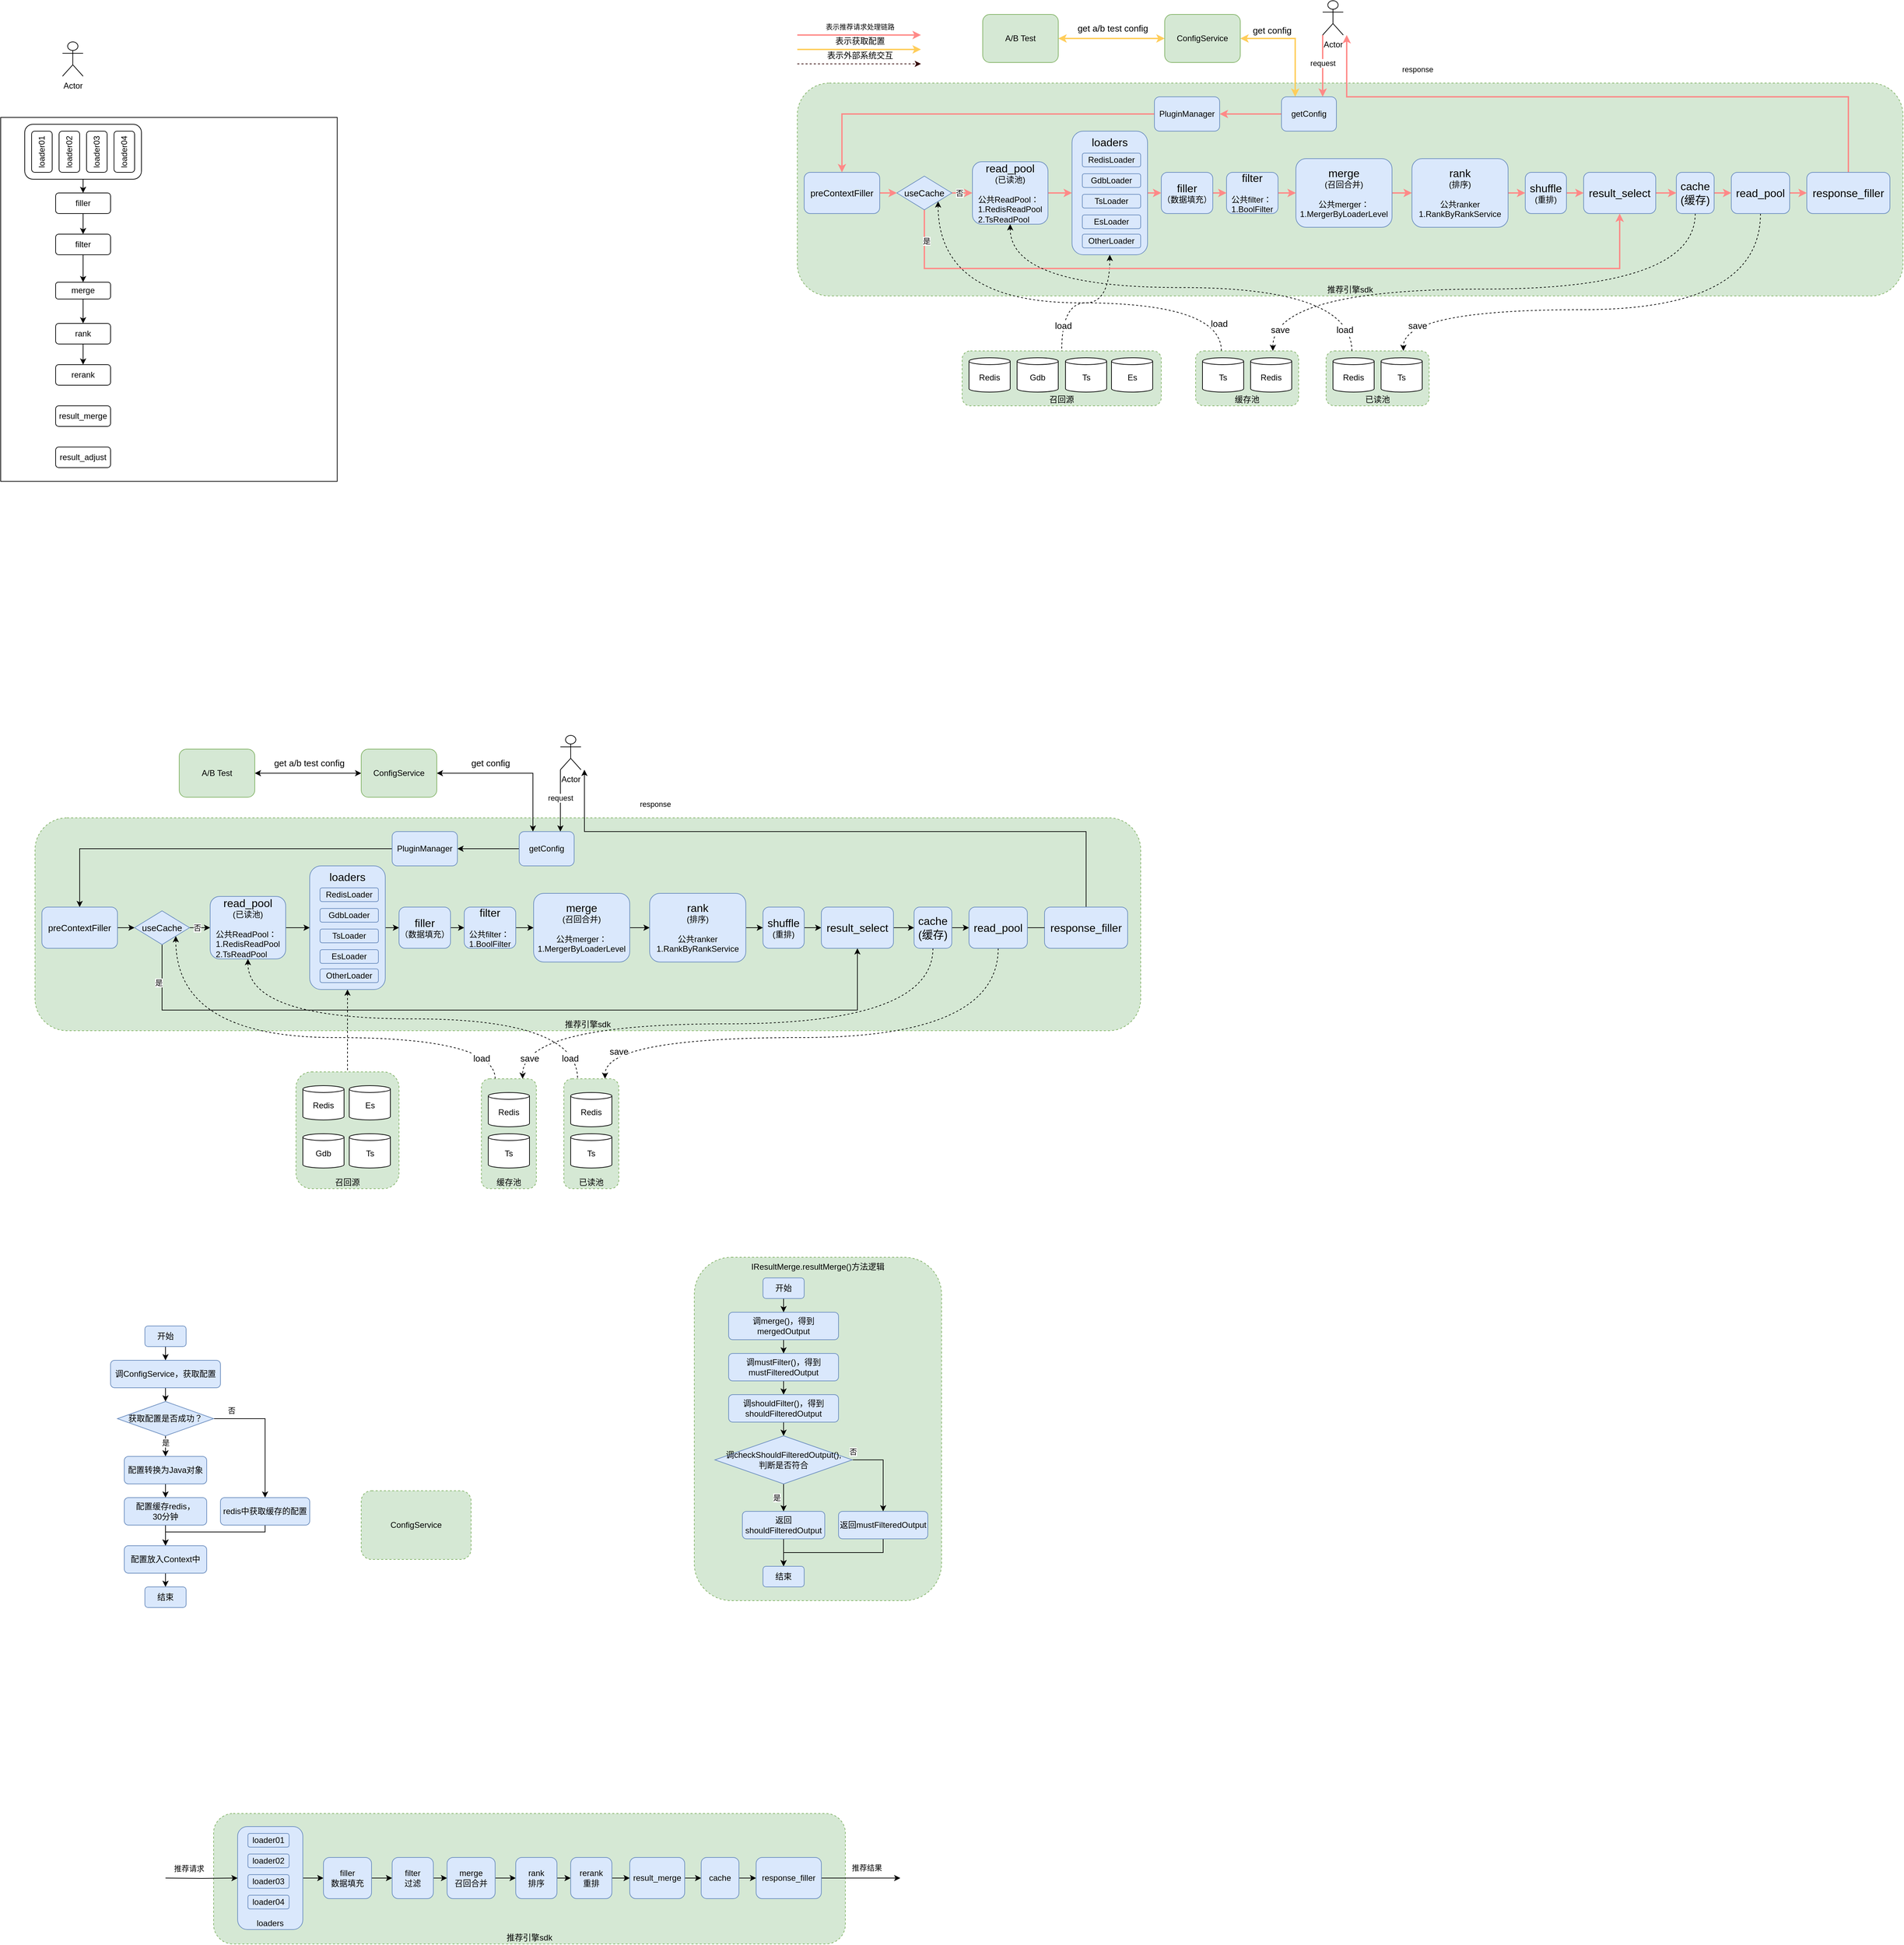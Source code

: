 <mxfile version="14.4.4" type="github">
  <diagram id="BgcMQl1EHjmCi2zKJHaM" name="Page-1">
    <mxGraphModel dx="1395" dy="935" grid="1" gridSize="10" guides="1" tooltips="1" connect="1" arrows="1" fold="1" page="1" pageScale="1" pageWidth="827" pageHeight="1169" math="0" shadow="0">
      <root>
        <mxCell id="0" />
        <mxCell id="1" parent="0" />
        <mxCell id="L5QTWPpQT6Xu5OOCfE65-6" value="召回源" style="rounded=1;whiteSpace=wrap;html=1;verticalAlign=bottom;dashed=1;fillColor=#d5e8d4;strokeColor=#82b366;" vertex="1" parent="1">
          <mxGeometry x="570" y="1750" width="150" height="170" as="geometry" />
        </mxCell>
        <mxCell id="oHNjriFmRkjpIejKhcQx-60" value="IResultMerge.resultMerge()方法逻辑" style="rounded=1;whiteSpace=wrap;html=1;verticalAlign=top;dashed=1;fillColor=#d5e8d4;strokeColor=#82b366;" parent="1" vertex="1">
          <mxGeometry x="1150" y="2020" width="360" height="500" as="geometry" />
        </mxCell>
        <mxCell id="oHNjriFmRkjpIejKhcQx-58" value="推荐引擎sdk" style="rounded=1;whiteSpace=wrap;html=1;verticalAlign=bottom;dashed=1;fillColor=#d5e8d4;strokeColor=#82b366;" parent="1" vertex="1">
          <mxGeometry x="190" y="1380" width="1610" height="310" as="geometry" />
        </mxCell>
        <mxCell id="oHNjriFmRkjpIejKhcQx-2" value="" style="rounded=0;whiteSpace=wrap;html=1;" parent="1" vertex="1">
          <mxGeometry x="140" y="360" width="490" height="530" as="geometry" />
        </mxCell>
        <mxCell id="oHNjriFmRkjpIejKhcQx-17" style="edgeStyle=orthogonalEdgeStyle;rounded=0;orthogonalLoop=1;jettySize=auto;html=1;exitX=0.5;exitY=1;exitDx=0;exitDy=0;entryX=0.5;entryY=0;entryDx=0;entryDy=0;" parent="1" source="oHNjriFmRkjpIejKhcQx-15" target="oHNjriFmRkjpIejKhcQx-4" edge="1">
          <mxGeometry relative="1" as="geometry" />
        </mxCell>
        <mxCell id="oHNjriFmRkjpIejKhcQx-15" value="" style="rounded=1;whiteSpace=wrap;html=1;" parent="1" vertex="1">
          <mxGeometry x="175" y="370" width="170" height="80" as="geometry" />
        </mxCell>
        <mxCell id="oHNjriFmRkjpIejKhcQx-1" value="Actor" style="shape=umlActor;verticalLabelPosition=bottom;verticalAlign=top;html=1;outlineConnect=0;" parent="1" vertex="1">
          <mxGeometry x="230" y="250" width="30" height="50" as="geometry" />
        </mxCell>
        <mxCell id="oHNjriFmRkjpIejKhcQx-3" value="loader01" style="rounded=1;whiteSpace=wrap;html=1;horizontal=0;" parent="1" vertex="1">
          <mxGeometry x="185" y="380" width="30" height="60" as="geometry" />
        </mxCell>
        <mxCell id="oHNjriFmRkjpIejKhcQx-18" style="edgeStyle=orthogonalEdgeStyle;rounded=0;orthogonalLoop=1;jettySize=auto;html=1;exitX=0.5;exitY=1;exitDx=0;exitDy=0;entryX=0.5;entryY=0;entryDx=0;entryDy=0;" parent="1" source="oHNjriFmRkjpIejKhcQx-4" target="oHNjriFmRkjpIejKhcQx-5" edge="1">
          <mxGeometry relative="1" as="geometry" />
        </mxCell>
        <mxCell id="oHNjriFmRkjpIejKhcQx-4" value="filler" style="rounded=1;whiteSpace=wrap;html=1;" parent="1" vertex="1">
          <mxGeometry x="220" y="470" width="80" height="30" as="geometry" />
        </mxCell>
        <mxCell id="oHNjriFmRkjpIejKhcQx-19" style="edgeStyle=orthogonalEdgeStyle;rounded=0;orthogonalLoop=1;jettySize=auto;html=1;exitX=0.5;exitY=1;exitDx=0;exitDy=0;entryX=0.5;entryY=0;entryDx=0;entryDy=0;" parent="1" source="oHNjriFmRkjpIejKhcQx-5" target="oHNjriFmRkjpIejKhcQx-6" edge="1">
          <mxGeometry relative="1" as="geometry" />
        </mxCell>
        <mxCell id="oHNjriFmRkjpIejKhcQx-5" value="filter" style="rounded=1;whiteSpace=wrap;html=1;" parent="1" vertex="1">
          <mxGeometry x="220" y="530" width="80" height="30" as="geometry" />
        </mxCell>
        <mxCell id="oHNjriFmRkjpIejKhcQx-20" style="edgeStyle=orthogonalEdgeStyle;rounded=0;orthogonalLoop=1;jettySize=auto;html=1;exitX=0.5;exitY=1;exitDx=0;exitDy=0;entryX=0.5;entryY=0;entryDx=0;entryDy=0;" parent="1" source="oHNjriFmRkjpIejKhcQx-6" target="oHNjriFmRkjpIejKhcQx-7" edge="1">
          <mxGeometry relative="1" as="geometry" />
        </mxCell>
        <mxCell id="oHNjriFmRkjpIejKhcQx-6" value="merge" style="rounded=1;whiteSpace=wrap;html=1;" parent="1" vertex="1">
          <mxGeometry x="220" y="600" width="80" height="24.5" as="geometry" />
        </mxCell>
        <mxCell id="oHNjriFmRkjpIejKhcQx-21" style="edgeStyle=orthogonalEdgeStyle;rounded=0;orthogonalLoop=1;jettySize=auto;html=1;exitX=0.5;exitY=1;exitDx=0;exitDy=0;entryX=0.5;entryY=0;entryDx=0;entryDy=0;" parent="1" source="oHNjriFmRkjpIejKhcQx-7" target="oHNjriFmRkjpIejKhcQx-8" edge="1">
          <mxGeometry relative="1" as="geometry" />
        </mxCell>
        <mxCell id="oHNjriFmRkjpIejKhcQx-7" value="rank" style="rounded=1;whiteSpace=wrap;html=1;" parent="1" vertex="1">
          <mxGeometry x="220" y="660" width="80" height="30" as="geometry" />
        </mxCell>
        <mxCell id="oHNjriFmRkjpIejKhcQx-8" value="rerank" style="rounded=1;whiteSpace=wrap;html=1;" parent="1" vertex="1">
          <mxGeometry x="220" y="720" width="80" height="30" as="geometry" />
        </mxCell>
        <mxCell id="oHNjriFmRkjpIejKhcQx-9" value="&lt;span&gt;result_merge&lt;/span&gt;" style="rounded=1;whiteSpace=wrap;html=1;" parent="1" vertex="1">
          <mxGeometry x="220" y="780" width="80" height="30" as="geometry" />
        </mxCell>
        <mxCell id="oHNjriFmRkjpIejKhcQx-10" value="&lt;span&gt;result_adjust&lt;/span&gt;" style="rounded=1;whiteSpace=wrap;html=1;" parent="1" vertex="1">
          <mxGeometry x="220" y="840" width="80" height="30" as="geometry" />
        </mxCell>
        <mxCell id="oHNjriFmRkjpIejKhcQx-12" value="loader02" style="rounded=1;whiteSpace=wrap;html=1;horizontal=0;" parent="1" vertex="1">
          <mxGeometry x="225" y="380" width="30" height="60" as="geometry" />
        </mxCell>
        <mxCell id="oHNjriFmRkjpIejKhcQx-13" value="loader03" style="rounded=1;whiteSpace=wrap;html=1;horizontal=0;" parent="1" vertex="1">
          <mxGeometry x="265" y="380" width="30" height="60" as="geometry" />
        </mxCell>
        <mxCell id="oHNjriFmRkjpIejKhcQx-14" value="loader04" style="rounded=1;whiteSpace=wrap;html=1;horizontal=0;" parent="1" vertex="1">
          <mxGeometry x="305" y="380" width="30" height="60" as="geometry" />
        </mxCell>
        <mxCell id="oHNjriFmRkjpIejKhcQx-24" style="edgeStyle=orthogonalEdgeStyle;rounded=0;orthogonalLoop=1;jettySize=auto;html=1;exitX=1;exitY=0.5;exitDx=0;exitDy=0;entryX=0;entryY=0.5;entryDx=0;entryDy=0;" parent="1" source="oHNjriFmRkjpIejKhcQx-25" target="oHNjriFmRkjpIejKhcQx-29" edge="1">
          <mxGeometry relative="1" as="geometry" />
        </mxCell>
        <mxCell id="L5QTWPpQT6Xu5OOCfE65-7" style="edgeStyle=orthogonalEdgeStyle;rounded=0;orthogonalLoop=1;jettySize=auto;html=1;exitX=0.5;exitY=1;exitDx=0;exitDy=0;entryX=0.5;entryY=0;entryDx=0;entryDy=0;strokeColor=#000000;startArrow=classic;startFill=1;dashed=1;endArrow=none;endFill=0;" edge="1" parent="1" source="oHNjriFmRkjpIejKhcQx-25" target="L5QTWPpQT6Xu5OOCfE65-6">
          <mxGeometry relative="1" as="geometry" />
        </mxCell>
        <mxCell id="oHNjriFmRkjpIejKhcQx-25" value="&lt;font style=&quot;font-size: 16px&quot;&gt;loaders&lt;/font&gt;" style="rounded=1;whiteSpace=wrap;html=1;verticalAlign=top;fillColor=#dae8fc;strokeColor=#6c8ebf;" parent="1" vertex="1">
          <mxGeometry x="590" y="1450" width="110" height="180" as="geometry" />
        </mxCell>
        <mxCell id="oHNjriFmRkjpIejKhcQx-44" style="edgeStyle=orthogonalEdgeStyle;rounded=0;orthogonalLoop=1;jettySize=auto;html=1;exitX=0;exitY=1;exitDx=0;exitDy=0;exitPerimeter=0;entryX=0.75;entryY=0;entryDx=0;entryDy=0;" parent="1" source="oHNjriFmRkjpIejKhcQx-26" target="oHNjriFmRkjpIejKhcQx-48" edge="1">
          <mxGeometry relative="1" as="geometry">
            <mxPoint x="395" y="1404" as="targetPoint" />
          </mxGeometry>
        </mxCell>
        <mxCell id="oHNjriFmRkjpIejKhcQx-45" value="request" style="edgeLabel;html=1;align=center;verticalAlign=middle;resizable=0;points=[];" parent="oHNjriFmRkjpIejKhcQx-44" vertex="1" connectable="0">
          <mxGeometry x="0.028" y="1" relative="1" as="geometry">
            <mxPoint x="-1" y="-6" as="offset" />
          </mxGeometry>
        </mxCell>
        <mxCell id="oHNjriFmRkjpIejKhcQx-26" value="Actor" style="shape=umlActor;verticalLabelPosition=bottom;verticalAlign=top;html=1;outlineConnect=0;" parent="1" vertex="1">
          <mxGeometry x="955" y="1260" width="30" height="50" as="geometry" />
        </mxCell>
        <mxCell id="oHNjriFmRkjpIejKhcQx-27" value="RedisLoader" style="rounded=1;whiteSpace=wrap;html=1;horizontal=1;fillColor=#dae8fc;strokeColor=#6c8ebf;" parent="1" vertex="1">
          <mxGeometry x="605" y="1482" width="85" height="20" as="geometry" />
        </mxCell>
        <mxCell id="oHNjriFmRkjpIejKhcQx-28" style="edgeStyle=orthogonalEdgeStyle;rounded=0;orthogonalLoop=1;jettySize=auto;html=1;exitX=1;exitY=0.5;exitDx=0;exitDy=0;entryX=0;entryY=0.5;entryDx=0;entryDy=0;" parent="1" source="oHNjriFmRkjpIejKhcQx-29" target="oHNjriFmRkjpIejKhcQx-31" edge="1">
          <mxGeometry relative="1" as="geometry" />
        </mxCell>
        <mxCell id="oHNjriFmRkjpIejKhcQx-29" value="&lt;font style=&quot;font-size: 16px&quot;&gt;filler&lt;/font&gt;&lt;br&gt;（数据填充）" style="rounded=1;whiteSpace=wrap;html=1;fillColor=#dae8fc;strokeColor=#6c8ebf;" parent="1" vertex="1">
          <mxGeometry x="720" y="1510" width="75" height="60" as="geometry" />
        </mxCell>
        <mxCell id="oHNjriFmRkjpIejKhcQx-30" style="edgeStyle=orthogonalEdgeStyle;rounded=0;orthogonalLoop=1;jettySize=auto;html=1;exitX=1;exitY=0.5;exitDx=0;exitDy=0;entryX=0;entryY=0.5;entryDx=0;entryDy=0;" parent="1" source="oHNjriFmRkjpIejKhcQx-31" target="oHNjriFmRkjpIejKhcQx-33" edge="1">
          <mxGeometry relative="1" as="geometry" />
        </mxCell>
        <mxCell id="oHNjriFmRkjpIejKhcQx-31" value="&lt;font style=&quot;font-size: 16px&quot;&gt;filter&lt;/font&gt;&lt;br&gt;&lt;br&gt;&lt;div style=&quot;text-align: left&quot;&gt;&lt;span&gt;公共filter：&lt;/span&gt;&lt;/div&gt;&lt;div style=&quot;text-align: left&quot;&gt;&lt;span&gt;1.BoolFilter&lt;/span&gt;&lt;/div&gt;" style="rounded=1;whiteSpace=wrap;html=1;fillColor=#dae8fc;strokeColor=#6c8ebf;" parent="1" vertex="1">
          <mxGeometry x="815" y="1510" width="75" height="60" as="geometry" />
        </mxCell>
        <mxCell id="oHNjriFmRkjpIejKhcQx-32" style="edgeStyle=orthogonalEdgeStyle;rounded=0;orthogonalLoop=1;jettySize=auto;html=1;entryX=0;entryY=0.5;entryDx=0;entryDy=0;exitX=1;exitY=0.5;exitDx=0;exitDy=0;" parent="1" source="oHNjriFmRkjpIejKhcQx-33" target="oHNjriFmRkjpIejKhcQx-35" edge="1">
          <mxGeometry relative="1" as="geometry">
            <mxPoint x="1190" y="1512" as="sourcePoint" />
          </mxGeometry>
        </mxCell>
        <mxCell id="oHNjriFmRkjpIejKhcQx-33" value="&lt;font style=&quot;font-size: 16px&quot;&gt;merge&lt;/font&gt;&lt;br&gt;(召回合并)&lt;br&gt;&lt;br&gt;公共merger：&lt;br&gt;1.MergerByLoaderLevel" style="rounded=1;whiteSpace=wrap;html=1;fillColor=#dae8fc;strokeColor=#6c8ebf;" parent="1" vertex="1">
          <mxGeometry x="916" y="1490" width="140" height="100" as="geometry" />
        </mxCell>
        <mxCell id="oHNjriFmRkjpIejKhcQx-34" style="edgeStyle=orthogonalEdgeStyle;rounded=0;orthogonalLoop=1;jettySize=auto;html=1;exitX=1;exitY=0.5;exitDx=0;exitDy=0;entryX=0;entryY=0.5;entryDx=0;entryDy=0;" parent="1" source="oHNjriFmRkjpIejKhcQx-35" target="oHNjriFmRkjpIejKhcQx-36" edge="1">
          <mxGeometry relative="1" as="geometry" />
        </mxCell>
        <mxCell id="oHNjriFmRkjpIejKhcQx-35" value="&lt;font style=&quot;font-size: 16px&quot;&gt;rank&lt;/font&gt;&lt;br&gt;(排序)&lt;br&gt;&lt;br&gt;公共ranker&lt;br&gt;1.RankByRankService" style="rounded=1;whiteSpace=wrap;html=1;fillColor=#dae8fc;strokeColor=#6c8ebf;" parent="1" vertex="1">
          <mxGeometry x="1085" y="1490" width="140" height="100" as="geometry" />
        </mxCell>
        <mxCell id="oHNjriFmRkjpIejKhcQx-42" style="edgeStyle=orthogonalEdgeStyle;rounded=0;orthogonalLoop=1;jettySize=auto;html=1;exitX=1;exitY=0.5;exitDx=0;exitDy=0;entryX=0;entryY=0.5;entryDx=0;entryDy=0;" parent="1" source="oHNjriFmRkjpIejKhcQx-36" target="oHNjriFmRkjpIejKhcQx-37" edge="1">
          <mxGeometry relative="1" as="geometry" />
        </mxCell>
        <mxCell id="oHNjriFmRkjpIejKhcQx-36" value="&lt;font style=&quot;font-size: 16px&quot;&gt;shuffle&lt;/font&gt;&lt;br&gt;(重排)" style="rounded=1;whiteSpace=wrap;html=1;fillColor=#dae8fc;strokeColor=#6c8ebf;" parent="1" vertex="1">
          <mxGeometry x="1250" y="1510" width="60" height="60" as="geometry" />
        </mxCell>
        <mxCell id="oHNjriFmRkjpIejKhcQx-43" style="edgeStyle=orthogonalEdgeStyle;rounded=0;orthogonalLoop=1;jettySize=auto;html=1;entryX=0;entryY=0.5;entryDx=0;entryDy=0;exitX=1;exitY=0.5;exitDx=0;exitDy=0;" parent="1" source="oHNjriFmRkjpIejKhcQx-37" target="oHNjriFmRkjpIejKhcQx-38" edge="1">
          <mxGeometry relative="1" as="geometry">
            <mxPoint x="1510" y="1536" as="sourcePoint" />
          </mxGeometry>
        </mxCell>
        <mxCell id="oHNjriFmRkjpIejKhcQx-37" value="&lt;font style=&quot;font-size: 16px&quot;&gt;result_select&lt;/font&gt;" style="rounded=1;whiteSpace=wrap;html=1;fillColor=#dae8fc;strokeColor=#6c8ebf;" parent="1" vertex="1">
          <mxGeometry x="1335" y="1510" width="105" height="60" as="geometry" />
        </mxCell>
        <mxCell id="oHNjriFmRkjpIejKhcQx-46" style="edgeStyle=orthogonalEdgeStyle;rounded=0;orthogonalLoop=1;jettySize=auto;html=1;exitX=0.5;exitY=0;exitDx=0;exitDy=0;" parent="1" source="a8DRVDtJjJYnGcTuRqAY-1" edge="1">
          <mxGeometry relative="1" as="geometry">
            <mxPoint x="990" y="1310" as="targetPoint" />
            <Array as="points">
              <mxPoint x="1721" y="1400" />
              <mxPoint x="990" y="1400" />
            </Array>
          </mxGeometry>
        </mxCell>
        <mxCell id="oHNjriFmRkjpIejKhcQx-47" value="response" style="edgeLabel;html=1;align=center;verticalAlign=middle;resizable=0;points=[];" parent="oHNjriFmRkjpIejKhcQx-46" vertex="1" connectable="0">
          <mxGeometry x="0.303" y="-1" relative="1" as="geometry">
            <mxPoint x="-131.5" y="-39" as="offset" />
          </mxGeometry>
        </mxCell>
        <mxCell id="a8DRVDtJjJYnGcTuRqAY-2" style="edgeStyle=orthogonalEdgeStyle;rounded=0;orthogonalLoop=1;jettySize=auto;html=1;exitX=1;exitY=0.5;exitDx=0;exitDy=0;entryX=0;entryY=0.5;entryDx=0;entryDy=0;" parent="1" source="oHNjriFmRkjpIejKhcQx-38" target="L5QTWPpQT6Xu5OOCfE65-25" edge="1">
          <mxGeometry relative="1" as="geometry" />
        </mxCell>
        <mxCell id="L5QTWPpQT6Xu5OOCfE65-33" style="edgeStyle=orthogonalEdgeStyle;curved=1;rounded=0;orthogonalLoop=1;jettySize=auto;html=1;exitX=0.5;exitY=1;exitDx=0;exitDy=0;entryX=0.75;entryY=0;entryDx=0;entryDy=0;dashed=1;startArrow=none;startFill=0;endArrow=classic;endFill=1;strokeColor=#000000;fontSize=13;" edge="1" parent="1" source="oHNjriFmRkjpIejKhcQx-38" target="L5QTWPpQT6Xu5OOCfE65-15">
          <mxGeometry relative="1" as="geometry">
            <Array as="points">
              <mxPoint x="1497" y="1680" />
              <mxPoint x="900" y="1680" />
            </Array>
          </mxGeometry>
        </mxCell>
        <mxCell id="L5QTWPpQT6Xu5OOCfE65-35" value="save" style="edgeLabel;html=1;align=center;verticalAlign=middle;resizable=0;points=[];fontSize=13;" vertex="1" connectable="0" parent="L5QTWPpQT6Xu5OOCfE65-33">
          <mxGeometry x="0.923" y="10" relative="1" as="geometry">
            <mxPoint as="offset" />
          </mxGeometry>
        </mxCell>
        <mxCell id="oHNjriFmRkjpIejKhcQx-38" value="&lt;span&gt;&lt;font style=&quot;font-size: 16px&quot;&gt;cache&lt;br&gt;(缓存)&lt;br&gt;&lt;/font&gt;&lt;/span&gt;" style="rounded=1;whiteSpace=wrap;html=1;fillColor=#dae8fc;strokeColor=#6c8ebf;" parent="1" vertex="1">
          <mxGeometry x="1470" y="1510" width="55" height="60" as="geometry" />
        </mxCell>
        <mxCell id="oHNjriFmRkjpIejKhcQx-39" value="GdbLoader" style="rounded=1;whiteSpace=wrap;html=1;horizontal=1;fillColor=#dae8fc;strokeColor=#6c8ebf;" parent="1" vertex="1">
          <mxGeometry x="605" y="1512" width="85" height="20" as="geometry" />
        </mxCell>
        <mxCell id="oHNjriFmRkjpIejKhcQx-40" value="TsLoader" style="rounded=1;whiteSpace=wrap;html=1;horizontal=1;fillColor=#dae8fc;strokeColor=#6c8ebf;" parent="1" vertex="1">
          <mxGeometry x="605" y="1542" width="85" height="20" as="geometry" />
        </mxCell>
        <mxCell id="oHNjriFmRkjpIejKhcQx-41" value="EsLoader" style="rounded=1;whiteSpace=wrap;html=1;horizontal=1;fillColor=#dae8fc;strokeColor=#6c8ebf;" parent="1" vertex="1">
          <mxGeometry x="605" y="1572" width="85" height="20" as="geometry" />
        </mxCell>
        <mxCell id="oHNjriFmRkjpIejKhcQx-50" style="edgeStyle=orthogonalEdgeStyle;rounded=0;orthogonalLoop=1;jettySize=auto;html=1;exitX=0;exitY=0.5;exitDx=0;exitDy=0;entryX=1;entryY=0.5;entryDx=0;entryDy=0;fillColor=#dae8fc;" parent="1" source="oHNjriFmRkjpIejKhcQx-48" target="oHNjriFmRkjpIejKhcQx-49" edge="1">
          <mxGeometry relative="1" as="geometry" />
        </mxCell>
        <mxCell id="oHNjriFmRkjpIejKhcQx-54" style="edgeStyle=orthogonalEdgeStyle;rounded=0;orthogonalLoop=1;jettySize=auto;html=1;exitX=0.25;exitY=0;exitDx=0;exitDy=0;entryX=1;entryY=0.5;entryDx=0;entryDy=0;startArrow=classic;startFill=1;" parent="1" source="oHNjriFmRkjpIejKhcQx-48" target="oHNjriFmRkjpIejKhcQx-52" edge="1">
          <mxGeometry relative="1" as="geometry" />
        </mxCell>
        <mxCell id="L5QTWPpQT6Xu5OOCfE65-27" value="get config" style="edgeLabel;html=1;align=center;verticalAlign=middle;resizable=0;points=[];fontSize=13;" vertex="1" connectable="0" parent="oHNjriFmRkjpIejKhcQx-54">
          <mxGeometry x="0.001" relative="1" as="geometry">
            <mxPoint x="-34.64" y="-15" as="offset" />
          </mxGeometry>
        </mxCell>
        <mxCell id="oHNjriFmRkjpIejKhcQx-48" value="getConfig" style="rounded=1;whiteSpace=wrap;html=1;verticalAlign=middle;fillColor=#dae8fc;strokeColor=#6c8ebf;" parent="1" vertex="1">
          <mxGeometry x="895" y="1400" width="80" height="50" as="geometry" />
        </mxCell>
        <mxCell id="oHNjriFmRkjpIejKhcQx-51" style="edgeStyle=orthogonalEdgeStyle;rounded=0;orthogonalLoop=1;jettySize=auto;html=1;exitX=0;exitY=0.5;exitDx=0;exitDy=0;entryX=0.5;entryY=0;entryDx=0;entryDy=0;" parent="1" source="oHNjriFmRkjpIejKhcQx-49" target="a8DRVDtJjJYnGcTuRqAY-3" edge="1">
          <mxGeometry relative="1" as="geometry" />
        </mxCell>
        <mxCell id="oHNjriFmRkjpIejKhcQx-49" value="PluginManager" style="rounded=1;whiteSpace=wrap;html=1;verticalAlign=middle;fillColor=#dae8fc;strokeColor=#6c8ebf;" parent="1" vertex="1">
          <mxGeometry x="710" y="1400" width="95" height="50" as="geometry" />
        </mxCell>
        <mxCell id="oHNjriFmRkjpIejKhcQx-55" style="edgeStyle=orthogonalEdgeStyle;rounded=0;orthogonalLoop=1;jettySize=auto;html=1;exitX=0;exitY=0.5;exitDx=0;exitDy=0;entryX=1;entryY=0.5;entryDx=0;entryDy=0;startArrow=classic;startFill=1;" parent="1" source="oHNjriFmRkjpIejKhcQx-52" target="oHNjriFmRkjpIejKhcQx-53" edge="1">
          <mxGeometry relative="1" as="geometry" />
        </mxCell>
        <mxCell id="L5QTWPpQT6Xu5OOCfE65-28" value="get a/b test config" style="edgeLabel;html=1;align=center;verticalAlign=middle;resizable=0;points=[];fontSize=13;" vertex="1" connectable="0" parent="oHNjriFmRkjpIejKhcQx-55">
          <mxGeometry x="0.242" y="2" relative="1" as="geometry">
            <mxPoint x="20.71" y="-17" as="offset" />
          </mxGeometry>
        </mxCell>
        <mxCell id="oHNjriFmRkjpIejKhcQx-52" value="ConfigService" style="rounded=1;whiteSpace=wrap;html=1;verticalAlign=middle;fillColor=#d5e8d4;strokeColor=#82b366;" parent="1" vertex="1">
          <mxGeometry x="665" y="1280" width="110" height="70" as="geometry" />
        </mxCell>
        <mxCell id="oHNjriFmRkjpIejKhcQx-53" value="A/B Test" style="rounded=1;whiteSpace=wrap;html=1;verticalAlign=middle;fillColor=#d5e8d4;strokeColor=#82b366;" parent="1" vertex="1">
          <mxGeometry x="400" y="1280" width="110" height="70" as="geometry" />
        </mxCell>
        <mxCell id="oHNjriFmRkjpIejKhcQx-64" style="edgeStyle=orthogonalEdgeStyle;rounded=0;orthogonalLoop=1;jettySize=auto;html=1;exitX=0.5;exitY=1;exitDx=0;exitDy=0;startArrow=none;startFill=0;" parent="1" source="oHNjriFmRkjpIejKhcQx-59" target="oHNjriFmRkjpIejKhcQx-62" edge="1">
          <mxGeometry relative="1" as="geometry" />
        </mxCell>
        <mxCell id="oHNjriFmRkjpIejKhcQx-59" value="开始" style="rounded=1;whiteSpace=wrap;html=1;fillColor=#dae8fc;strokeColor=#6c8ebf;" parent="1" vertex="1">
          <mxGeometry x="350" y="2120" width="60" height="30" as="geometry" />
        </mxCell>
        <mxCell id="oHNjriFmRkjpIejKhcQx-61" value="ConfigService" style="rounded=1;whiteSpace=wrap;html=1;verticalAlign=middle;dashed=1;fillColor=#d5e8d4;strokeColor=#82b366;" parent="1" vertex="1">
          <mxGeometry x="665" y="2360" width="160" height="100" as="geometry" />
        </mxCell>
        <mxCell id="oHNjriFmRkjpIejKhcQx-65" style="edgeStyle=orthogonalEdgeStyle;rounded=0;orthogonalLoop=1;jettySize=auto;html=1;exitX=0.5;exitY=1;exitDx=0;exitDy=0;entryX=0.5;entryY=0;entryDx=0;entryDy=0;startArrow=none;startFill=0;" parent="1" source="oHNjriFmRkjpIejKhcQx-62" target="oHNjriFmRkjpIejKhcQx-63" edge="1">
          <mxGeometry relative="1" as="geometry" />
        </mxCell>
        <mxCell id="oHNjriFmRkjpIejKhcQx-62" value="调ConfigService，获取配置" style="rounded=1;whiteSpace=wrap;html=1;fillColor=#dae8fc;strokeColor=#6c8ebf;" parent="1" vertex="1">
          <mxGeometry x="300" y="2170" width="160" height="40" as="geometry" />
        </mxCell>
        <mxCell id="oHNjriFmRkjpIejKhcQx-67" value="" style="edgeStyle=orthogonalEdgeStyle;rounded=0;orthogonalLoop=1;jettySize=auto;html=1;startArrow=none;startFill=0;entryX=0.5;entryY=0;entryDx=0;entryDy=0;" parent="1" source="oHNjriFmRkjpIejKhcQx-63" target="oHNjriFmRkjpIejKhcQx-68" edge="1">
          <mxGeometry relative="1" as="geometry">
            <mxPoint x="380" y="2330" as="targetPoint" />
          </mxGeometry>
        </mxCell>
        <mxCell id="oHNjriFmRkjpIejKhcQx-69" value="是" style="edgeLabel;html=1;align=center;verticalAlign=middle;resizable=0;points=[];" parent="oHNjriFmRkjpIejKhcQx-67" vertex="1" connectable="0">
          <mxGeometry x="-0.253" y="3" relative="1" as="geometry">
            <mxPoint x="-3" y="-8.33" as="offset" />
          </mxGeometry>
        </mxCell>
        <mxCell id="oHNjriFmRkjpIejKhcQx-73" style="edgeStyle=orthogonalEdgeStyle;rounded=0;orthogonalLoop=1;jettySize=auto;html=1;exitX=1;exitY=0.5;exitDx=0;exitDy=0;entryX=0.5;entryY=0;entryDx=0;entryDy=0;startArrow=none;startFill=0;" parent="1" source="oHNjriFmRkjpIejKhcQx-63" target="oHNjriFmRkjpIejKhcQx-72" edge="1">
          <mxGeometry relative="1" as="geometry" />
        </mxCell>
        <mxCell id="oHNjriFmRkjpIejKhcQx-74" value="否" style="edgeLabel;html=1;align=center;verticalAlign=middle;resizable=0;points=[];" parent="oHNjriFmRkjpIejKhcQx-73" vertex="1" connectable="0">
          <mxGeometry x="-0.261" y="-1" relative="1" as="geometry">
            <mxPoint x="-44" y="-13.33" as="offset" />
          </mxGeometry>
        </mxCell>
        <mxCell id="oHNjriFmRkjpIejKhcQx-63" value="获取配置是否成功？" style="rhombus;whiteSpace=wrap;html=1;fillColor=#dae8fc;strokeColor=#6c8ebf;" parent="1" vertex="1">
          <mxGeometry x="310" y="2230" width="140" height="50" as="geometry" />
        </mxCell>
        <mxCell id="oHNjriFmRkjpIejKhcQx-71" style="edgeStyle=orthogonalEdgeStyle;rounded=0;orthogonalLoop=1;jettySize=auto;html=1;exitX=0.5;exitY=1;exitDx=0;exitDy=0;entryX=0.5;entryY=0;entryDx=0;entryDy=0;startArrow=none;startFill=0;" parent="1" source="oHNjriFmRkjpIejKhcQx-68" target="oHNjriFmRkjpIejKhcQx-70" edge="1">
          <mxGeometry relative="1" as="geometry" />
        </mxCell>
        <mxCell id="oHNjriFmRkjpIejKhcQx-68" value="配置转换为Java对象" style="rounded=1;whiteSpace=wrap;html=1;fillColor=#dae8fc;strokeColor=#6c8ebf;" parent="1" vertex="1">
          <mxGeometry x="320" y="2310" width="120" height="40" as="geometry" />
        </mxCell>
        <mxCell id="oHNjriFmRkjpIejKhcQx-76" style="edgeStyle=orthogonalEdgeStyle;rounded=0;orthogonalLoop=1;jettySize=auto;html=1;exitX=0.5;exitY=1;exitDx=0;exitDy=0;entryX=0.5;entryY=0;entryDx=0;entryDy=0;startArrow=none;startFill=0;" parent="1" source="oHNjriFmRkjpIejKhcQx-70" target="oHNjriFmRkjpIejKhcQx-75" edge="1">
          <mxGeometry relative="1" as="geometry" />
        </mxCell>
        <mxCell id="oHNjriFmRkjpIejKhcQx-70" value="配置缓存redis，&lt;br&gt;30分钟" style="rounded=1;whiteSpace=wrap;html=1;fillColor=#dae8fc;strokeColor=#6c8ebf;" parent="1" vertex="1">
          <mxGeometry x="320" y="2370" width="120" height="40" as="geometry" />
        </mxCell>
        <mxCell id="oHNjriFmRkjpIejKhcQx-77" style="edgeStyle=orthogonalEdgeStyle;rounded=0;orthogonalLoop=1;jettySize=auto;html=1;exitX=0.5;exitY=1;exitDx=0;exitDy=0;startArrow=none;startFill=0;entryX=0.5;entryY=0;entryDx=0;entryDy=0;" parent="1" source="oHNjriFmRkjpIejKhcQx-72" target="oHNjriFmRkjpIejKhcQx-75" edge="1">
          <mxGeometry relative="1" as="geometry">
            <mxPoint x="380" y="2490" as="targetPoint" />
            <Array as="points">
              <mxPoint x="525" y="2420" />
              <mxPoint x="380" y="2420" />
            </Array>
          </mxGeometry>
        </mxCell>
        <mxCell id="oHNjriFmRkjpIejKhcQx-72" value="redis中获取缓存的配置" style="rounded=1;whiteSpace=wrap;html=1;fillColor=#dae8fc;strokeColor=#6c8ebf;" parent="1" vertex="1">
          <mxGeometry x="460" y="2370" width="130" height="40" as="geometry" />
        </mxCell>
        <mxCell id="oHNjriFmRkjpIejKhcQx-80" style="edgeStyle=orthogonalEdgeStyle;rounded=0;orthogonalLoop=1;jettySize=auto;html=1;exitX=0.5;exitY=1;exitDx=0;exitDy=0;entryX=0.5;entryY=0;entryDx=0;entryDy=0;startArrow=none;startFill=0;" parent="1" source="oHNjriFmRkjpIejKhcQx-75" target="oHNjriFmRkjpIejKhcQx-78" edge="1">
          <mxGeometry relative="1" as="geometry" />
        </mxCell>
        <mxCell id="oHNjriFmRkjpIejKhcQx-75" value="配置放入Context中" style="rounded=1;whiteSpace=wrap;html=1;fillColor=#dae8fc;strokeColor=#6c8ebf;" parent="1" vertex="1">
          <mxGeometry x="320" y="2440" width="120" height="40" as="geometry" />
        </mxCell>
        <mxCell id="oHNjriFmRkjpIejKhcQx-78" value="结束" style="rounded=1;whiteSpace=wrap;html=1;fillColor=#dae8fc;strokeColor=#6c8ebf;" parent="1" vertex="1">
          <mxGeometry x="350" y="2500" width="60" height="30" as="geometry" />
        </mxCell>
        <mxCell id="a8DRVDtJjJYnGcTuRqAY-1" value="&lt;span&gt;&lt;font style=&quot;font-size: 16px&quot;&gt;response_filler&lt;/font&gt;&lt;/span&gt;" style="rounded=1;whiteSpace=wrap;html=1;fillColor=#dae8fc;strokeColor=#6c8ebf;" parent="1" vertex="1">
          <mxGeometry x="1660" y="1510" width="121" height="60" as="geometry" />
        </mxCell>
        <mxCell id="a8DRVDtJjJYnGcTuRqAY-6" style="edgeStyle=orthogonalEdgeStyle;rounded=0;orthogonalLoop=1;jettySize=auto;html=1;exitX=1;exitY=0.5;exitDx=0;exitDy=0;entryX=0;entryY=0.5;entryDx=0;entryDy=0;" parent="1" source="a8DRVDtJjJYnGcTuRqAY-3" target="a8DRVDtJjJYnGcTuRqAY-5" edge="1">
          <mxGeometry relative="1" as="geometry" />
        </mxCell>
        <mxCell id="a8DRVDtJjJYnGcTuRqAY-3" value="preContextFiller" style="rounded=1;whiteSpace=wrap;html=1;fillColor=#dae8fc;strokeColor=#6c8ebf;fontSize=13;" parent="1" vertex="1">
          <mxGeometry x="200" y="1510" width="110" height="60" as="geometry" />
        </mxCell>
        <mxCell id="a8DRVDtJjJYnGcTuRqAY-7" style="edgeStyle=orthogonalEdgeStyle;rounded=0;orthogonalLoop=1;jettySize=auto;html=1;exitX=1;exitY=0.5;exitDx=0;exitDy=0;entryX=0;entryY=0.5;entryDx=0;entryDy=0;" parent="1" source="a8DRVDtJjJYnGcTuRqAY-5" target="L5QTWPpQT6Xu5OOCfE65-13" edge="1">
          <mxGeometry relative="1" as="geometry" />
        </mxCell>
        <mxCell id="a8DRVDtJjJYnGcTuRqAY-10" value="否" style="edgeLabel;html=1;align=center;verticalAlign=middle;resizable=0;points=[];" parent="a8DRVDtJjJYnGcTuRqAY-7" vertex="1" connectable="0">
          <mxGeometry x="-0.265" y="1" relative="1" as="geometry">
            <mxPoint y="1" as="offset" />
          </mxGeometry>
        </mxCell>
        <mxCell id="a8DRVDtJjJYnGcTuRqAY-8" style="edgeStyle=orthogonalEdgeStyle;rounded=0;orthogonalLoop=1;jettySize=auto;html=1;exitX=0.5;exitY=1;exitDx=0;exitDy=0;entryX=0.5;entryY=1;entryDx=0;entryDy=0;" parent="1" source="a8DRVDtJjJYnGcTuRqAY-5" target="oHNjriFmRkjpIejKhcQx-37" edge="1">
          <mxGeometry relative="1" as="geometry">
            <Array as="points">
              <mxPoint x="400" y="1660" />
              <mxPoint x="1201" y="1660" />
            </Array>
          </mxGeometry>
        </mxCell>
        <mxCell id="a8DRVDtJjJYnGcTuRqAY-9" value="是" style="edgeLabel;html=1;align=center;verticalAlign=middle;resizable=0;points=[];" parent="a8DRVDtJjJYnGcTuRqAY-8" vertex="1" connectable="0">
          <mxGeometry x="-0.816" y="-1" relative="1" as="geometry">
            <mxPoint x="-20" y="-41" as="offset" />
          </mxGeometry>
        </mxCell>
        <mxCell id="L5QTWPpQT6Xu5OOCfE65-32" style="edgeStyle=orthogonalEdgeStyle;curved=1;rounded=0;orthogonalLoop=1;jettySize=auto;html=1;exitX=1;exitY=1;exitDx=0;exitDy=0;entryX=0.25;entryY=0;entryDx=0;entryDy=0;dashed=1;startArrow=classic;startFill=1;endArrow=none;endFill=0;strokeColor=#000000;fontSize=13;" edge="1" parent="1" source="a8DRVDtJjJYnGcTuRqAY-5" target="L5QTWPpQT6Xu5OOCfE65-15">
          <mxGeometry relative="1" as="geometry">
            <Array as="points">
              <mxPoint x="395" y="1700" />
              <mxPoint x="860" y="1700" />
            </Array>
          </mxGeometry>
        </mxCell>
        <mxCell id="L5QTWPpQT6Xu5OOCfE65-36" value="load" style="edgeLabel;html=1;align=center;verticalAlign=middle;resizable=0;points=[];fontSize=13;" vertex="1" connectable="0" parent="L5QTWPpQT6Xu5OOCfE65-32">
          <mxGeometry x="0.699" y="-21" relative="1" as="geometry">
            <mxPoint x="21.32" y="9" as="offset" />
          </mxGeometry>
        </mxCell>
        <mxCell id="a8DRVDtJjJYnGcTuRqAY-5" value="useCache" style="rhombus;whiteSpace=wrap;html=1;fillColor=#dae8fc;strokeColor=#6c8ebf;fontSize=13;" parent="1" vertex="1">
          <mxGeometry x="335" y="1515.5" width="80" height="49" as="geometry" />
        </mxCell>
        <mxCell id="a8DRVDtJjJYnGcTuRqAY-12" style="edgeStyle=orthogonalEdgeStyle;rounded=0;orthogonalLoop=1;jettySize=auto;html=1;exitX=0.5;exitY=1;exitDx=0;exitDy=0;startArrow=none;startFill=0;" parent="1" source="a8DRVDtJjJYnGcTuRqAY-13" target="a8DRVDtJjJYnGcTuRqAY-15" edge="1">
          <mxGeometry relative="1" as="geometry" />
        </mxCell>
        <mxCell id="a8DRVDtJjJYnGcTuRqAY-13" value="开始" style="rounded=1;whiteSpace=wrap;html=1;fillColor=#dae8fc;strokeColor=#6c8ebf;" parent="1" vertex="1">
          <mxGeometry x="1250" y="2050" width="60" height="30" as="geometry" />
        </mxCell>
        <mxCell id="a8DRVDtJjJYnGcTuRqAY-14" style="edgeStyle=orthogonalEdgeStyle;rounded=0;orthogonalLoop=1;jettySize=auto;html=1;exitX=0.5;exitY=1;exitDx=0;exitDy=0;startArrow=none;startFill=0;" parent="1" source="a8DRVDtJjJYnGcTuRqAY-15" target="a8DRVDtJjJYnGcTuRqAY-30" edge="1">
          <mxGeometry relative="1" as="geometry" />
        </mxCell>
        <mxCell id="a8DRVDtJjJYnGcTuRqAY-15" value="&lt;span&gt;调merge()，得到mergedOutput&lt;/span&gt;" style="rounded=1;whiteSpace=wrap;html=1;fillColor=#dae8fc;strokeColor=#6c8ebf;" parent="1" vertex="1">
          <mxGeometry x="1200" y="2100" width="160" height="40" as="geometry" />
        </mxCell>
        <mxCell id="a8DRVDtJjJYnGcTuRqAY-16" value="" style="edgeStyle=orthogonalEdgeStyle;rounded=0;orthogonalLoop=1;jettySize=auto;html=1;startArrow=none;startFill=0;entryX=0.5;entryY=0;entryDx=0;entryDy=0;exitX=0.5;exitY=1;exitDx=0;exitDy=0;" parent="1" source="a8DRVDtJjJYnGcTuRqAY-20" target="a8DRVDtJjJYnGcTuRqAY-22" edge="1">
          <mxGeometry relative="1" as="geometry">
            <mxPoint x="1280" y="2410" as="targetPoint" />
            <mxPoint x="1280" y="2370" as="sourcePoint" />
          </mxGeometry>
        </mxCell>
        <mxCell id="a8DRVDtJjJYnGcTuRqAY-17" value="是" style="edgeLabel;html=1;align=center;verticalAlign=middle;resizable=0;points=[];" parent="a8DRVDtJjJYnGcTuRqAY-16" vertex="1" connectable="0">
          <mxGeometry x="-0.253" y="3" relative="1" as="geometry">
            <mxPoint x="-13" y="5" as="offset" />
          </mxGeometry>
        </mxCell>
        <mxCell id="a8DRVDtJjJYnGcTuRqAY-18" style="edgeStyle=orthogonalEdgeStyle;rounded=0;orthogonalLoop=1;jettySize=auto;html=1;exitX=1;exitY=0.5;exitDx=0;exitDy=0;entryX=0.5;entryY=0;entryDx=0;entryDy=0;startArrow=none;startFill=0;" parent="1" source="a8DRVDtJjJYnGcTuRqAY-20" target="a8DRVDtJjJYnGcTuRqAY-26" edge="1">
          <mxGeometry relative="1" as="geometry" />
        </mxCell>
        <mxCell id="a8DRVDtJjJYnGcTuRqAY-19" value="否" style="edgeLabel;html=1;align=center;verticalAlign=middle;resizable=0;points=[];" parent="a8DRVDtJjJYnGcTuRqAY-18" vertex="1" connectable="0">
          <mxGeometry x="-0.261" y="-1" relative="1" as="geometry">
            <mxPoint x="-44" y="-13.33" as="offset" />
          </mxGeometry>
        </mxCell>
        <mxCell id="a8DRVDtJjJYnGcTuRqAY-20" value="调checkShouldFilteredOutput(),&lt;br&gt;判断是否符合" style="rhombus;whiteSpace=wrap;html=1;fillColor=#dae8fc;strokeColor=#6c8ebf;" parent="1" vertex="1">
          <mxGeometry x="1180" y="2280" width="200" height="70" as="geometry" />
        </mxCell>
        <mxCell id="a8DRVDtJjJYnGcTuRqAY-21" style="edgeStyle=orthogonalEdgeStyle;rounded=0;orthogonalLoop=1;jettySize=auto;html=1;exitX=0.5;exitY=1;exitDx=0;exitDy=0;entryX=0.5;entryY=0;entryDx=0;entryDy=0;startArrow=none;startFill=0;" parent="1" source="a8DRVDtJjJYnGcTuRqAY-22" target="a8DRVDtJjJYnGcTuRqAY-29" edge="1">
          <mxGeometry relative="1" as="geometry">
            <mxPoint x="1280" y="2450" as="targetPoint" />
          </mxGeometry>
        </mxCell>
        <mxCell id="a8DRVDtJjJYnGcTuRqAY-22" value="返回shouldFilteredOutput" style="rounded=1;whiteSpace=wrap;html=1;fillColor=#dae8fc;strokeColor=#6c8ebf;" parent="1" vertex="1">
          <mxGeometry x="1220" y="2390" width="120" height="40" as="geometry" />
        </mxCell>
        <mxCell id="a8DRVDtJjJYnGcTuRqAY-35" style="edgeStyle=orthogonalEdgeStyle;rounded=0;orthogonalLoop=1;jettySize=auto;html=1;exitX=0.5;exitY=1;exitDx=0;exitDy=0;entryX=0.5;entryY=0;entryDx=0;entryDy=0;" parent="1" source="a8DRVDtJjJYnGcTuRqAY-26" target="a8DRVDtJjJYnGcTuRqAY-29" edge="1">
          <mxGeometry relative="1" as="geometry" />
        </mxCell>
        <mxCell id="a8DRVDtJjJYnGcTuRqAY-26" value="返回mustFilteredOutput" style="rounded=1;whiteSpace=wrap;html=1;fillColor=#dae8fc;strokeColor=#6c8ebf;" parent="1" vertex="1">
          <mxGeometry x="1360" y="2390" width="130" height="40" as="geometry" />
        </mxCell>
        <mxCell id="a8DRVDtJjJYnGcTuRqAY-29" value="结束" style="rounded=1;whiteSpace=wrap;html=1;fillColor=#dae8fc;strokeColor=#6c8ebf;" parent="1" vertex="1">
          <mxGeometry x="1250" y="2470" width="60" height="30" as="geometry" />
        </mxCell>
        <mxCell id="a8DRVDtJjJYnGcTuRqAY-33" style="edgeStyle=orthogonalEdgeStyle;rounded=0;orthogonalLoop=1;jettySize=auto;html=1;exitX=0.5;exitY=1;exitDx=0;exitDy=0;entryX=0.5;entryY=0;entryDx=0;entryDy=0;" parent="1" source="a8DRVDtJjJYnGcTuRqAY-30" target="a8DRVDtJjJYnGcTuRqAY-32" edge="1">
          <mxGeometry relative="1" as="geometry" />
        </mxCell>
        <mxCell id="a8DRVDtJjJYnGcTuRqAY-30" value="&lt;span&gt;调mustFilter()，得到mustFilteredOutput&lt;/span&gt;" style="rounded=1;whiteSpace=wrap;html=1;fillColor=#dae8fc;strokeColor=#6c8ebf;" parent="1" vertex="1">
          <mxGeometry x="1200" y="2160" width="160" height="40" as="geometry" />
        </mxCell>
        <mxCell id="a8DRVDtJjJYnGcTuRqAY-34" style="edgeStyle=orthogonalEdgeStyle;rounded=0;orthogonalLoop=1;jettySize=auto;html=1;exitX=0.5;exitY=1;exitDx=0;exitDy=0;entryX=0.5;entryY=0;entryDx=0;entryDy=0;" parent="1" source="a8DRVDtJjJYnGcTuRqAY-32" target="a8DRVDtJjJYnGcTuRqAY-20" edge="1">
          <mxGeometry relative="1" as="geometry" />
        </mxCell>
        <mxCell id="a8DRVDtJjJYnGcTuRqAY-32" value="&lt;span&gt;调shouldFilter()，得到shouldFilteredOutput&lt;/span&gt;" style="rounded=1;whiteSpace=wrap;html=1;fillColor=#dae8fc;strokeColor=#6c8ebf;" parent="1" vertex="1">
          <mxGeometry x="1200" y="2220" width="160" height="40" as="geometry" />
        </mxCell>
        <mxCell id="a8DRVDtJjJYnGcTuRqAY-37" value="推荐引擎sdk" style="rounded=1;whiteSpace=wrap;html=1;verticalAlign=bottom;dashed=1;fillColor=#d5e8d4;strokeColor=#82b366;" parent="1" vertex="1">
          <mxGeometry x="450" y="2830" width="920" height="190" as="geometry" />
        </mxCell>
        <mxCell id="a8DRVDtJjJYnGcTuRqAY-38" style="edgeStyle=orthogonalEdgeStyle;rounded=0;orthogonalLoop=1;jettySize=auto;html=1;exitX=1;exitY=0.5;exitDx=0;exitDy=0;entryX=0;entryY=0.5;entryDx=0;entryDy=0;" parent="1" source="a8DRVDtJjJYnGcTuRqAY-39" target="a8DRVDtJjJYnGcTuRqAY-42" edge="1">
          <mxGeometry relative="1" as="geometry" />
        </mxCell>
        <mxCell id="a8DRVDtJjJYnGcTuRqAY-39" value="loaders" style="rounded=1;whiteSpace=wrap;html=1;verticalAlign=bottom;fillColor=#dae8fc;strokeColor=#6c8ebf;" parent="1" vertex="1">
          <mxGeometry x="485" y="2849" width="95" height="150" as="geometry" />
        </mxCell>
        <mxCell id="a8DRVDtJjJYnGcTuRqAY-40" value="loader01" style="rounded=1;whiteSpace=wrap;html=1;horizontal=1;fillColor=#dae8fc;strokeColor=#6c8ebf;" parent="1" vertex="1">
          <mxGeometry x="500" y="2859" width="60" height="20" as="geometry" />
        </mxCell>
        <mxCell id="a8DRVDtJjJYnGcTuRqAY-41" style="edgeStyle=orthogonalEdgeStyle;rounded=0;orthogonalLoop=1;jettySize=auto;html=1;exitX=1;exitY=0.5;exitDx=0;exitDy=0;entryX=0;entryY=0.5;entryDx=0;entryDy=0;" parent="1" source="a8DRVDtJjJYnGcTuRqAY-42" target="a8DRVDtJjJYnGcTuRqAY-44" edge="1">
          <mxGeometry relative="1" as="geometry" />
        </mxCell>
        <mxCell id="a8DRVDtJjJYnGcTuRqAY-42" value="filler&lt;br&gt;数据填充" style="rounded=1;whiteSpace=wrap;html=1;fillColor=#dae8fc;strokeColor=#6c8ebf;" parent="1" vertex="1">
          <mxGeometry x="610" y="2894" width="70" height="60" as="geometry" />
        </mxCell>
        <mxCell id="a8DRVDtJjJYnGcTuRqAY-43" style="edgeStyle=orthogonalEdgeStyle;rounded=0;orthogonalLoop=1;jettySize=auto;html=1;exitX=1;exitY=0.5;exitDx=0;exitDy=0;entryX=0;entryY=0.5;entryDx=0;entryDy=0;" parent="1" source="a8DRVDtJjJYnGcTuRqAY-44" target="a8DRVDtJjJYnGcTuRqAY-46" edge="1">
          <mxGeometry relative="1" as="geometry" />
        </mxCell>
        <mxCell id="a8DRVDtJjJYnGcTuRqAY-44" value="filter&lt;br&gt;过滤" style="rounded=1;whiteSpace=wrap;html=1;fillColor=#dae8fc;strokeColor=#6c8ebf;" parent="1" vertex="1">
          <mxGeometry x="710" y="2894" width="60" height="60" as="geometry" />
        </mxCell>
        <mxCell id="a8DRVDtJjJYnGcTuRqAY-45" style="edgeStyle=orthogonalEdgeStyle;rounded=0;orthogonalLoop=1;jettySize=auto;html=1;exitX=1;exitY=0.5;exitDx=0;exitDy=0;entryX=0;entryY=0.5;entryDx=0;entryDy=0;" parent="1" source="a8DRVDtJjJYnGcTuRqAY-46" target="a8DRVDtJjJYnGcTuRqAY-48" edge="1">
          <mxGeometry relative="1" as="geometry" />
        </mxCell>
        <mxCell id="a8DRVDtJjJYnGcTuRqAY-46" value="merge&lt;br&gt;召回合并" style="rounded=1;whiteSpace=wrap;html=1;fillColor=#dae8fc;strokeColor=#6c8ebf;" parent="1" vertex="1">
          <mxGeometry x="790" y="2894" width="70" height="60" as="geometry" />
        </mxCell>
        <mxCell id="a8DRVDtJjJYnGcTuRqAY-47" style="edgeStyle=orthogonalEdgeStyle;rounded=0;orthogonalLoop=1;jettySize=auto;html=1;exitX=1;exitY=0.5;exitDx=0;exitDy=0;entryX=0;entryY=0.5;entryDx=0;entryDy=0;" parent="1" source="a8DRVDtJjJYnGcTuRqAY-48" target="a8DRVDtJjJYnGcTuRqAY-50" edge="1">
          <mxGeometry relative="1" as="geometry" />
        </mxCell>
        <mxCell id="a8DRVDtJjJYnGcTuRqAY-48" value="rank&lt;br&gt;排序" style="rounded=1;whiteSpace=wrap;html=1;fillColor=#dae8fc;strokeColor=#6c8ebf;" parent="1" vertex="1">
          <mxGeometry x="890" y="2894" width="60" height="60" as="geometry" />
        </mxCell>
        <mxCell id="a8DRVDtJjJYnGcTuRqAY-49" style="edgeStyle=orthogonalEdgeStyle;rounded=0;orthogonalLoop=1;jettySize=auto;html=1;exitX=1;exitY=0.5;exitDx=0;exitDy=0;entryX=0;entryY=0.5;entryDx=0;entryDy=0;" parent="1" source="a8DRVDtJjJYnGcTuRqAY-50" target="a8DRVDtJjJYnGcTuRqAY-52" edge="1">
          <mxGeometry relative="1" as="geometry" />
        </mxCell>
        <mxCell id="a8DRVDtJjJYnGcTuRqAY-50" value="rerank&lt;br&gt;重排" style="rounded=1;whiteSpace=wrap;html=1;fillColor=#dae8fc;strokeColor=#6c8ebf;" parent="1" vertex="1">
          <mxGeometry x="970" y="2894" width="60" height="60" as="geometry" />
        </mxCell>
        <mxCell id="a8DRVDtJjJYnGcTuRqAY-51" style="edgeStyle=orthogonalEdgeStyle;rounded=0;orthogonalLoop=1;jettySize=auto;html=1;exitX=1;exitY=0.5;exitDx=0;exitDy=0;entryX=0;entryY=0.5;entryDx=0;entryDy=0;" parent="1" source="a8DRVDtJjJYnGcTuRqAY-52" target="a8DRVDtJjJYnGcTuRqAY-55" edge="1">
          <mxGeometry relative="1" as="geometry" />
        </mxCell>
        <mxCell id="a8DRVDtJjJYnGcTuRqAY-52" value="result_merge" style="rounded=1;whiteSpace=wrap;html=1;fillColor=#dae8fc;strokeColor=#6c8ebf;" parent="1" vertex="1">
          <mxGeometry x="1056" y="2894" width="80" height="60" as="geometry" />
        </mxCell>
        <mxCell id="a8DRVDtJjJYnGcTuRqAY-54" style="edgeStyle=orthogonalEdgeStyle;rounded=0;orthogonalLoop=1;jettySize=auto;html=1;exitX=1;exitY=0.5;exitDx=0;exitDy=0;entryX=0;entryY=0.5;entryDx=0;entryDy=0;" parent="1" source="a8DRVDtJjJYnGcTuRqAY-55" target="a8DRVDtJjJYnGcTuRqAY-63" edge="1">
          <mxGeometry relative="1" as="geometry" />
        </mxCell>
        <mxCell id="a8DRVDtJjJYnGcTuRqAY-55" value="&lt;span&gt;cache&lt;/span&gt;" style="rounded=1;whiteSpace=wrap;html=1;fillColor=#dae8fc;strokeColor=#6c8ebf;" parent="1" vertex="1">
          <mxGeometry x="1160" y="2894" width="55" height="60" as="geometry" />
        </mxCell>
        <mxCell id="a8DRVDtJjJYnGcTuRqAY-56" value="loader02" style="rounded=1;whiteSpace=wrap;html=1;horizontal=1;fillColor=#dae8fc;strokeColor=#6c8ebf;" parent="1" vertex="1">
          <mxGeometry x="500" y="2889" width="60" height="20" as="geometry" />
        </mxCell>
        <mxCell id="a8DRVDtJjJYnGcTuRqAY-57" value="loader03" style="rounded=1;whiteSpace=wrap;html=1;horizontal=1;fillColor=#dae8fc;strokeColor=#6c8ebf;" parent="1" vertex="1">
          <mxGeometry x="500" y="2919" width="60" height="20" as="geometry" />
        </mxCell>
        <mxCell id="a8DRVDtJjJYnGcTuRqAY-58" value="loader04" style="rounded=1;whiteSpace=wrap;html=1;horizontal=1;fillColor=#dae8fc;strokeColor=#6c8ebf;" parent="1" vertex="1">
          <mxGeometry x="500" y="2949" width="60" height="20" as="geometry" />
        </mxCell>
        <mxCell id="a8DRVDtJjJYnGcTuRqAY-71" style="rounded=0;orthogonalLoop=1;jettySize=auto;html=1;exitX=1;exitY=0.5;exitDx=0;exitDy=0;" parent="1" source="a8DRVDtJjJYnGcTuRqAY-63" edge="1">
          <mxGeometry relative="1" as="geometry">
            <mxPoint x="1450" y="2924" as="targetPoint" />
          </mxGeometry>
        </mxCell>
        <mxCell id="a8DRVDtJjJYnGcTuRqAY-72" value="推荐结果" style="edgeLabel;html=1;align=center;verticalAlign=middle;resizable=0;points=[];" parent="a8DRVDtJjJYnGcTuRqAY-71" vertex="1" connectable="0">
          <mxGeometry x="-0.176" y="-3" relative="1" as="geometry">
            <mxPoint x="18" y="-18" as="offset" />
          </mxGeometry>
        </mxCell>
        <mxCell id="a8DRVDtJjJYnGcTuRqAY-63" value="&lt;span&gt;response_filler&lt;/span&gt;" style="rounded=1;whiteSpace=wrap;html=1;fillColor=#dae8fc;strokeColor=#6c8ebf;" parent="1" vertex="1">
          <mxGeometry x="1240" y="2894" width="95" height="60" as="geometry" />
        </mxCell>
        <mxCell id="a8DRVDtJjJYnGcTuRqAY-66" style="edgeStyle=orthogonalEdgeStyle;rounded=0;orthogonalLoop=1;jettySize=auto;html=1;entryX=0;entryY=0.5;entryDx=0;entryDy=0;" parent="1" target="a8DRVDtJjJYnGcTuRqAY-39" edge="1">
          <mxGeometry relative="1" as="geometry">
            <mxPoint x="380" y="2924" as="sourcePoint" />
          </mxGeometry>
        </mxCell>
        <mxCell id="a8DRVDtJjJYnGcTuRqAY-67" value="推荐请求" style="edgeLabel;html=1;align=center;verticalAlign=middle;resizable=0;points=[];" parent="a8DRVDtJjJYnGcTuRqAY-66" vertex="1" connectable="0">
          <mxGeometry x="-0.265" y="1" relative="1" as="geometry">
            <mxPoint x="-5" y="-14" as="offset" />
          </mxGeometry>
        </mxCell>
        <mxCell id="L5QTWPpQT6Xu5OOCfE65-2" value="Redis" style="shape=cylinder3;whiteSpace=wrap;html=1;boundedLbl=1;backgroundOutline=1;size=5;" vertex="1" parent="1">
          <mxGeometry x="580" y="1770" width="60" height="50" as="geometry" />
        </mxCell>
        <mxCell id="L5QTWPpQT6Xu5OOCfE65-3" value="Es" style="shape=cylinder3;whiteSpace=wrap;html=1;boundedLbl=1;backgroundOutline=1;size=5;" vertex="1" parent="1">
          <mxGeometry x="647.5" y="1770" width="60" height="50" as="geometry" />
        </mxCell>
        <mxCell id="L5QTWPpQT6Xu5OOCfE65-4" value="Gdb" style="shape=cylinder3;whiteSpace=wrap;html=1;boundedLbl=1;backgroundOutline=1;size=5;" vertex="1" parent="1">
          <mxGeometry x="580" y="1840" width="60" height="50" as="geometry" />
        </mxCell>
        <mxCell id="L5QTWPpQT6Xu5OOCfE65-5" value="Ts" style="shape=cylinder3;whiteSpace=wrap;html=1;boundedLbl=1;backgroundOutline=1;size=5;" vertex="1" parent="1">
          <mxGeometry x="647.5" y="1840" width="60" height="50" as="geometry" />
        </mxCell>
        <mxCell id="L5QTWPpQT6Xu5OOCfE65-8" value="已读池" style="rounded=1;whiteSpace=wrap;html=1;verticalAlign=bottom;dashed=1;fillColor=#d5e8d4;strokeColor=#82b366;" vertex="1" parent="1">
          <mxGeometry x="960" y="1760" width="80" height="160" as="geometry" />
        </mxCell>
        <mxCell id="L5QTWPpQT6Xu5OOCfE65-9" value="Redis" style="shape=cylinder3;whiteSpace=wrap;html=1;boundedLbl=1;backgroundOutline=1;size=5;" vertex="1" parent="1">
          <mxGeometry x="970" y="1780" width="60" height="50" as="geometry" />
        </mxCell>
        <mxCell id="L5QTWPpQT6Xu5OOCfE65-12" value="Ts" style="shape=cylinder3;whiteSpace=wrap;html=1;boundedLbl=1;backgroundOutline=1;size=5;" vertex="1" parent="1">
          <mxGeometry x="970" y="1840" width="60" height="50" as="geometry" />
        </mxCell>
        <mxCell id="L5QTWPpQT6Xu5OOCfE65-14" style="edgeStyle=orthogonalEdgeStyle;rounded=0;orthogonalLoop=1;jettySize=auto;html=1;exitX=1;exitY=0.5;exitDx=0;exitDy=0;entryX=0;entryY=0.5;entryDx=0;entryDy=0;startArrow=none;startFill=0;strokeColor=#000000;" edge="1" parent="1" source="L5QTWPpQT6Xu5OOCfE65-13" target="oHNjriFmRkjpIejKhcQx-25">
          <mxGeometry relative="1" as="geometry" />
        </mxCell>
        <mxCell id="L5QTWPpQT6Xu5OOCfE65-18" style="edgeStyle=orthogonalEdgeStyle;rounded=0;orthogonalLoop=1;jettySize=auto;html=1;exitX=0.5;exitY=1;exitDx=0;exitDy=0;entryX=0.25;entryY=0;entryDx=0;entryDy=0;startArrow=classic;startFill=1;strokeColor=#000000;dashed=1;curved=1;endArrow=none;endFill=0;" edge="1" parent="1" source="L5QTWPpQT6Xu5OOCfE65-13" target="L5QTWPpQT6Xu5OOCfE65-8">
          <mxGeometry relative="1" as="geometry" />
        </mxCell>
        <mxCell id="L5QTWPpQT6Xu5OOCfE65-31" value="load" style="edgeLabel;html=1;align=center;verticalAlign=middle;resizable=0;points=[];fontSize=13;" vertex="1" connectable="0" parent="L5QTWPpQT6Xu5OOCfE65-18">
          <mxGeometry x="0.907" y="-11" relative="1" as="geometry">
            <mxPoint as="offset" />
          </mxGeometry>
        </mxCell>
        <mxCell id="L5QTWPpQT6Xu5OOCfE65-13" value="&lt;font style=&quot;font-size: 16px&quot;&gt;read_pool&lt;/font&gt;&lt;br&gt;(已读池)&lt;br&gt;&lt;br&gt;&lt;div style=&quot;text-align: left&quot;&gt;&lt;span&gt;公共ReadPool：&lt;/span&gt;&lt;/div&gt;&lt;div style=&quot;text-align: left&quot;&gt;&lt;span&gt;1.RedisReadPool&lt;/span&gt;&lt;/div&gt;&lt;div style=&quot;text-align: left&quot;&gt;&lt;span&gt;2.TsReadPool&lt;/span&gt;&lt;/div&gt;" style="rounded=1;whiteSpace=wrap;html=1;fillColor=#dae8fc;strokeColor=#6c8ebf;" vertex="1" parent="1">
          <mxGeometry x="445" y="1494.5" width="110" height="91" as="geometry" />
        </mxCell>
        <mxCell id="L5QTWPpQT6Xu5OOCfE65-15" value="缓存池" style="rounded=1;whiteSpace=wrap;html=1;verticalAlign=bottom;dashed=1;fillColor=#d5e8d4;strokeColor=#82b366;" vertex="1" parent="1">
          <mxGeometry x="840" y="1760" width="80" height="160" as="geometry" />
        </mxCell>
        <mxCell id="L5QTWPpQT6Xu5OOCfE65-16" value="Redis" style="shape=cylinder3;whiteSpace=wrap;html=1;boundedLbl=1;backgroundOutline=1;size=5;" vertex="1" parent="1">
          <mxGeometry x="850" y="1780" width="60" height="50" as="geometry" />
        </mxCell>
        <mxCell id="L5QTWPpQT6Xu5OOCfE65-17" value="Ts" style="shape=cylinder3;whiteSpace=wrap;html=1;boundedLbl=1;backgroundOutline=1;size=5;" vertex="1" parent="1">
          <mxGeometry x="850" y="1840" width="60" height="50" as="geometry" />
        </mxCell>
        <mxCell id="L5QTWPpQT6Xu5OOCfE65-24" value="OtherLoader" style="rounded=1;whiteSpace=wrap;html=1;horizontal=1;fillColor=#dae8fc;strokeColor=#6c8ebf;" vertex="1" parent="1">
          <mxGeometry x="605" y="1600" width="85" height="20" as="geometry" />
        </mxCell>
        <mxCell id="L5QTWPpQT6Xu5OOCfE65-26" style="rounded=0;orthogonalLoop=1;jettySize=auto;html=1;exitX=1;exitY=0.5;exitDx=0;exitDy=0;entryX=0;entryY=0.5;entryDx=0;entryDy=0;startArrow=none;startFill=0;endArrow=none;endFill=0;strokeColor=#000000;fontSize=13;" edge="1" parent="1" source="L5QTWPpQT6Xu5OOCfE65-25" target="a8DRVDtJjJYnGcTuRqAY-1">
          <mxGeometry relative="1" as="geometry" />
        </mxCell>
        <mxCell id="L5QTWPpQT6Xu5OOCfE65-29" style="edgeStyle=orthogonalEdgeStyle;curved=1;rounded=0;orthogonalLoop=1;jettySize=auto;html=1;exitX=0.5;exitY=1;exitDx=0;exitDy=0;entryX=0.75;entryY=0;entryDx=0;entryDy=0;startArrow=none;startFill=0;endArrow=classic;endFill=1;strokeColor=#000000;fontSize=13;dashed=1;" edge="1" parent="1" source="L5QTWPpQT6Xu5OOCfE65-25" target="L5QTWPpQT6Xu5OOCfE65-8">
          <mxGeometry relative="1" as="geometry">
            <Array as="points">
              <mxPoint x="1592" y="1700" />
              <mxPoint x="1020" y="1700" />
            </Array>
          </mxGeometry>
        </mxCell>
        <mxCell id="L5QTWPpQT6Xu5OOCfE65-30" value="save" style="edgeLabel;html=1;align=center;verticalAlign=middle;resizable=0;points=[];fontSize=13;" vertex="1" connectable="0" parent="L5QTWPpQT6Xu5OOCfE65-29">
          <mxGeometry x="0.898" y="12" relative="1" as="geometry">
            <mxPoint x="8" y="-1" as="offset" />
          </mxGeometry>
        </mxCell>
        <mxCell id="L5QTWPpQT6Xu5OOCfE65-25" value="&lt;span&gt;&lt;font style=&quot;font-size: 16px&quot;&gt;read_pool&lt;/font&gt;&lt;/span&gt;" style="rounded=1;whiteSpace=wrap;html=1;fillColor=#dae8fc;strokeColor=#6c8ebf;" vertex="1" parent="1">
          <mxGeometry x="1550" y="1510" width="85" height="60" as="geometry" />
        </mxCell>
        <mxCell id="L5QTWPpQT6Xu5OOCfE65-37" value="召回源" style="rounded=1;whiteSpace=wrap;html=1;verticalAlign=bottom;dashed=1;fillColor=#d5e8d4;strokeColor=#82b366;" vertex="1" parent="1">
          <mxGeometry x="1540" y="700" width="290" height="80" as="geometry" />
        </mxCell>
        <mxCell id="L5QTWPpQT6Xu5OOCfE65-38" value="推荐引擎sdk" style="rounded=1;whiteSpace=wrap;html=1;verticalAlign=bottom;dashed=1;fillColor=#d5e8d4;strokeColor=#82b366;" vertex="1" parent="1">
          <mxGeometry x="1300" y="310" width="1610" height="310" as="geometry" />
        </mxCell>
        <mxCell id="L5QTWPpQT6Xu5OOCfE65-39" style="edgeStyle=orthogonalEdgeStyle;rounded=0;orthogonalLoop=1;jettySize=auto;html=1;exitX=1;exitY=0.5;exitDx=0;exitDy=0;entryX=0;entryY=0.5;entryDx=0;entryDy=0;fillColor=#f8cecc;strokeColor=#FF8987;strokeWidth=2;" edge="1" parent="1" source="L5QTWPpQT6Xu5OOCfE65-41" target="L5QTWPpQT6Xu5OOCfE65-47">
          <mxGeometry relative="1" as="geometry" />
        </mxCell>
        <mxCell id="L5QTWPpQT6Xu5OOCfE65-40" style="edgeStyle=orthogonalEdgeStyle;rounded=0;orthogonalLoop=1;jettySize=auto;html=1;exitX=0.5;exitY=1;exitDx=0;exitDy=0;entryX=0.5;entryY=0;entryDx=0;entryDy=0;strokeColor=#000000;startArrow=classic;startFill=1;dashed=1;endArrow=none;endFill=0;curved=1;" edge="1" parent="1" source="L5QTWPpQT6Xu5OOCfE65-41" target="L5QTWPpQT6Xu5OOCfE65-37">
          <mxGeometry relative="1" as="geometry" />
        </mxCell>
        <mxCell id="L5QTWPpQT6Xu5OOCfE65-106" value="load" style="edgeLabel;html=1;align=center;verticalAlign=middle;resizable=0;points=[];fontSize=13;" vertex="1" connectable="0" parent="L5QTWPpQT6Xu5OOCfE65-40">
          <mxGeometry x="0.643" y="2" relative="1" as="geometry">
            <mxPoint as="offset" />
          </mxGeometry>
        </mxCell>
        <mxCell id="L5QTWPpQT6Xu5OOCfE65-41" value="&lt;font style=&quot;font-size: 16px&quot;&gt;loaders&lt;/font&gt;" style="rounded=1;whiteSpace=wrap;html=1;verticalAlign=top;fillColor=#dae8fc;strokeColor=#6c8ebf;" vertex="1" parent="1">
          <mxGeometry x="1700" y="380" width="110" height="180" as="geometry" />
        </mxCell>
        <mxCell id="L5QTWPpQT6Xu5OOCfE65-42" style="edgeStyle=orthogonalEdgeStyle;rounded=0;orthogonalLoop=1;jettySize=auto;html=1;exitX=0;exitY=1;exitDx=0;exitDy=0;exitPerimeter=0;entryX=0.75;entryY=0;entryDx=0;entryDy=0;strokeColor=#FF8987;strokeWidth=2;" edge="1" parent="1" source="L5QTWPpQT6Xu5OOCfE65-44" target="L5QTWPpQT6Xu5OOCfE65-70">
          <mxGeometry relative="1" as="geometry">
            <mxPoint x="1505" y="334" as="targetPoint" />
          </mxGeometry>
        </mxCell>
        <mxCell id="L5QTWPpQT6Xu5OOCfE65-43" value="request" style="edgeLabel;html=1;align=center;verticalAlign=middle;resizable=0;points=[];" vertex="1" connectable="0" parent="L5QTWPpQT6Xu5OOCfE65-42">
          <mxGeometry x="0.028" y="1" relative="1" as="geometry">
            <mxPoint x="-1" y="-6" as="offset" />
          </mxGeometry>
        </mxCell>
        <mxCell id="L5QTWPpQT6Xu5OOCfE65-44" value="Actor" style="shape=umlActor;verticalLabelPosition=bottom;verticalAlign=top;html=1;outlineConnect=0;" vertex="1" parent="1">
          <mxGeometry x="2065" y="190" width="30" height="50" as="geometry" />
        </mxCell>
        <mxCell id="L5QTWPpQT6Xu5OOCfE65-45" value="RedisLoader" style="rounded=1;whiteSpace=wrap;html=1;horizontal=1;fillColor=#dae8fc;strokeColor=#6c8ebf;" vertex="1" parent="1">
          <mxGeometry x="1715" y="412" width="85" height="20" as="geometry" />
        </mxCell>
        <mxCell id="L5QTWPpQT6Xu5OOCfE65-46" style="edgeStyle=orthogonalEdgeStyle;rounded=0;orthogonalLoop=1;jettySize=auto;html=1;exitX=1;exitY=0.5;exitDx=0;exitDy=0;entryX=0;entryY=0.5;entryDx=0;entryDy=0;strokeColor=#FF8987;strokeWidth=2;" edge="1" parent="1" source="L5QTWPpQT6Xu5OOCfE65-47" target="L5QTWPpQT6Xu5OOCfE65-49">
          <mxGeometry relative="1" as="geometry" />
        </mxCell>
        <mxCell id="L5QTWPpQT6Xu5OOCfE65-47" value="&lt;font style=&quot;font-size: 16px&quot;&gt;filler&lt;/font&gt;&lt;br&gt;（数据填充）" style="rounded=1;whiteSpace=wrap;html=1;fillColor=#dae8fc;strokeColor=#6c8ebf;" vertex="1" parent="1">
          <mxGeometry x="1830" y="440" width="75" height="60" as="geometry" />
        </mxCell>
        <mxCell id="L5QTWPpQT6Xu5OOCfE65-48" style="edgeStyle=orthogonalEdgeStyle;rounded=0;orthogonalLoop=1;jettySize=auto;html=1;exitX=1;exitY=0.5;exitDx=0;exitDy=0;entryX=0;entryY=0.5;entryDx=0;entryDy=0;strokeColor=#FF8987;strokeWidth=2;" edge="1" parent="1" source="L5QTWPpQT6Xu5OOCfE65-49" target="L5QTWPpQT6Xu5OOCfE65-51">
          <mxGeometry relative="1" as="geometry" />
        </mxCell>
        <mxCell id="L5QTWPpQT6Xu5OOCfE65-49" value="&lt;font style=&quot;font-size: 16px&quot;&gt;filter&lt;/font&gt;&lt;br&gt;&lt;br&gt;&lt;div style=&quot;text-align: left&quot;&gt;&lt;span&gt;公共filter：&lt;/span&gt;&lt;/div&gt;&lt;div style=&quot;text-align: left&quot;&gt;&lt;span&gt;1.BoolFilter&lt;/span&gt;&lt;/div&gt;" style="rounded=1;whiteSpace=wrap;html=1;fillColor=#dae8fc;strokeColor=#6c8ebf;" vertex="1" parent="1">
          <mxGeometry x="1925" y="440" width="75" height="60" as="geometry" />
        </mxCell>
        <mxCell id="L5QTWPpQT6Xu5OOCfE65-50" style="edgeStyle=orthogonalEdgeStyle;rounded=0;orthogonalLoop=1;jettySize=auto;html=1;entryX=0;entryY=0.5;entryDx=0;entryDy=0;exitX=1;exitY=0.5;exitDx=0;exitDy=0;strokeColor=#FF8987;strokeWidth=2;" edge="1" parent="1" source="L5QTWPpQT6Xu5OOCfE65-51" target="L5QTWPpQT6Xu5OOCfE65-53">
          <mxGeometry relative="1" as="geometry">
            <mxPoint x="2300" y="442" as="sourcePoint" />
          </mxGeometry>
        </mxCell>
        <mxCell id="L5QTWPpQT6Xu5OOCfE65-51" value="&lt;font style=&quot;font-size: 16px&quot;&gt;merge&lt;/font&gt;&lt;br&gt;(召回合并)&lt;br&gt;&lt;br&gt;公共merger：&lt;br&gt;1.MergerByLoaderLevel" style="rounded=1;whiteSpace=wrap;html=1;fillColor=#dae8fc;strokeColor=#6c8ebf;" vertex="1" parent="1">
          <mxGeometry x="2026" y="420" width="140" height="100" as="geometry" />
        </mxCell>
        <mxCell id="L5QTWPpQT6Xu5OOCfE65-52" style="edgeStyle=orthogonalEdgeStyle;rounded=0;orthogonalLoop=1;jettySize=auto;html=1;exitX=1;exitY=0.5;exitDx=0;exitDy=0;entryX=0;entryY=0.5;entryDx=0;entryDy=0;strokeColor=#FF8987;strokeWidth=2;" edge="1" parent="1" source="L5QTWPpQT6Xu5OOCfE65-53" target="L5QTWPpQT6Xu5OOCfE65-55">
          <mxGeometry relative="1" as="geometry" />
        </mxCell>
        <mxCell id="L5QTWPpQT6Xu5OOCfE65-53" value="&lt;font style=&quot;font-size: 16px&quot;&gt;rank&lt;/font&gt;&lt;br&gt;(排序)&lt;br&gt;&lt;br&gt;公共ranker&lt;br&gt;1.RankByRankService" style="rounded=1;whiteSpace=wrap;html=1;fillColor=#dae8fc;strokeColor=#6c8ebf;" vertex="1" parent="1">
          <mxGeometry x="2195" y="420" width="140" height="100" as="geometry" />
        </mxCell>
        <mxCell id="L5QTWPpQT6Xu5OOCfE65-54" style="edgeStyle=orthogonalEdgeStyle;rounded=0;orthogonalLoop=1;jettySize=auto;html=1;exitX=1;exitY=0.5;exitDx=0;exitDy=0;entryX=0;entryY=0.5;entryDx=0;entryDy=0;strokeColor=#FF8987;strokeWidth=2;" edge="1" parent="1" source="L5QTWPpQT6Xu5OOCfE65-55" target="L5QTWPpQT6Xu5OOCfE65-57">
          <mxGeometry relative="1" as="geometry" />
        </mxCell>
        <mxCell id="L5QTWPpQT6Xu5OOCfE65-55" value="&lt;font style=&quot;font-size: 16px&quot;&gt;shuffle&lt;/font&gt;&lt;br&gt;(重排)" style="rounded=1;whiteSpace=wrap;html=1;fillColor=#dae8fc;strokeColor=#6c8ebf;" vertex="1" parent="1">
          <mxGeometry x="2360" y="440" width="60" height="60" as="geometry" />
        </mxCell>
        <mxCell id="L5QTWPpQT6Xu5OOCfE65-56" style="edgeStyle=orthogonalEdgeStyle;rounded=0;orthogonalLoop=1;jettySize=auto;html=1;entryX=0;entryY=0.5;entryDx=0;entryDy=0;exitX=1;exitY=0.5;exitDx=0;exitDy=0;strokeColor=#FF8987;strokeWidth=2;" edge="1" parent="1" source="L5QTWPpQT6Xu5OOCfE65-57" target="L5QTWPpQT6Xu5OOCfE65-63">
          <mxGeometry relative="1" as="geometry">
            <mxPoint x="2620" y="466" as="sourcePoint" />
          </mxGeometry>
        </mxCell>
        <mxCell id="L5QTWPpQT6Xu5OOCfE65-57" value="&lt;font style=&quot;font-size: 16px&quot;&gt;result_select&lt;/font&gt;" style="rounded=1;whiteSpace=wrap;html=1;fillColor=#dae8fc;strokeColor=#6c8ebf;" vertex="1" parent="1">
          <mxGeometry x="2445" y="440" width="105" height="60" as="geometry" />
        </mxCell>
        <mxCell id="L5QTWPpQT6Xu5OOCfE65-58" style="edgeStyle=orthogonalEdgeStyle;rounded=0;orthogonalLoop=1;jettySize=auto;html=1;exitX=0.5;exitY=0;exitDx=0;exitDy=0;strokeWidth=2;strokeColor=#FF8987;" edge="1" parent="1" source="L5QTWPpQT6Xu5OOCfE65-77">
          <mxGeometry relative="1" as="geometry">
            <mxPoint x="2100" y="240" as="targetPoint" />
            <Array as="points">
              <mxPoint x="2831" y="330" />
              <mxPoint x="2100" y="330" />
            </Array>
          </mxGeometry>
        </mxCell>
        <mxCell id="L5QTWPpQT6Xu5OOCfE65-59" value="response" style="edgeLabel;html=1;align=center;verticalAlign=middle;resizable=0;points=[];" vertex="1" connectable="0" parent="L5QTWPpQT6Xu5OOCfE65-58">
          <mxGeometry x="0.303" y="-1" relative="1" as="geometry">
            <mxPoint x="-131.5" y="-39" as="offset" />
          </mxGeometry>
        </mxCell>
        <mxCell id="L5QTWPpQT6Xu5OOCfE65-60" style="edgeStyle=orthogonalEdgeStyle;rounded=0;orthogonalLoop=1;jettySize=auto;html=1;exitX=1;exitY=0.5;exitDx=0;exitDy=0;entryX=0;entryY=0.5;entryDx=0;entryDy=0;strokeColor=#FF8987;strokeWidth=2;" edge="1" parent="1" source="L5QTWPpQT6Xu5OOCfE65-63" target="L5QTWPpQT6Xu5OOCfE65-105">
          <mxGeometry relative="1" as="geometry" />
        </mxCell>
        <mxCell id="L5QTWPpQT6Xu5OOCfE65-61" style="edgeStyle=orthogonalEdgeStyle;curved=1;rounded=0;orthogonalLoop=1;jettySize=auto;html=1;exitX=0.5;exitY=1;exitDx=0;exitDy=0;entryX=0.75;entryY=0;entryDx=0;entryDy=0;dashed=1;startArrow=none;startFill=0;endArrow=classic;endFill=1;strokeColor=#000000;fontSize=13;" edge="1" parent="1" source="L5QTWPpQT6Xu5OOCfE65-63" target="L5QTWPpQT6Xu5OOCfE65-98">
          <mxGeometry relative="1" as="geometry">
            <Array as="points">
              <mxPoint x="2607" y="610" />
              <mxPoint x="1992" y="610" />
            </Array>
          </mxGeometry>
        </mxCell>
        <mxCell id="L5QTWPpQT6Xu5OOCfE65-62" value="save" style="edgeLabel;html=1;align=center;verticalAlign=middle;resizable=0;points=[];fontSize=13;" vertex="1" connectable="0" parent="L5QTWPpQT6Xu5OOCfE65-61">
          <mxGeometry x="0.923" y="10" relative="1" as="geometry">
            <mxPoint as="offset" />
          </mxGeometry>
        </mxCell>
        <mxCell id="L5QTWPpQT6Xu5OOCfE65-63" value="&lt;span&gt;&lt;font style=&quot;font-size: 16px&quot;&gt;cache&lt;br&gt;(缓存)&lt;br&gt;&lt;/font&gt;&lt;/span&gt;" style="rounded=1;whiteSpace=wrap;html=1;fillColor=#dae8fc;strokeColor=#6c8ebf;" vertex="1" parent="1">
          <mxGeometry x="2580" y="440" width="55" height="60" as="geometry" />
        </mxCell>
        <mxCell id="L5QTWPpQT6Xu5OOCfE65-64" value="GdbLoader" style="rounded=1;whiteSpace=wrap;html=1;horizontal=1;fillColor=#dae8fc;strokeColor=#6c8ebf;" vertex="1" parent="1">
          <mxGeometry x="1715" y="442" width="85" height="20" as="geometry" />
        </mxCell>
        <mxCell id="L5QTWPpQT6Xu5OOCfE65-65" value="TsLoader" style="rounded=1;whiteSpace=wrap;html=1;horizontal=1;fillColor=#dae8fc;strokeColor=#6c8ebf;" vertex="1" parent="1">
          <mxGeometry x="1715" y="472" width="85" height="20" as="geometry" />
        </mxCell>
        <mxCell id="L5QTWPpQT6Xu5OOCfE65-66" value="EsLoader" style="rounded=1;whiteSpace=wrap;html=1;horizontal=1;fillColor=#dae8fc;strokeColor=#6c8ebf;" vertex="1" parent="1">
          <mxGeometry x="1715" y="502" width="85" height="20" as="geometry" />
        </mxCell>
        <mxCell id="L5QTWPpQT6Xu5OOCfE65-67" style="edgeStyle=orthogonalEdgeStyle;rounded=0;orthogonalLoop=1;jettySize=auto;html=1;exitX=0;exitY=0.5;exitDx=0;exitDy=0;entryX=1;entryY=0.5;entryDx=0;entryDy=0;fillColor=#f8cecc;strokeColor=#FF8987;strokeWidth=2;" edge="1" parent="1" source="L5QTWPpQT6Xu5OOCfE65-70" target="L5QTWPpQT6Xu5OOCfE65-72">
          <mxGeometry relative="1" as="geometry" />
        </mxCell>
        <mxCell id="L5QTWPpQT6Xu5OOCfE65-68" style="edgeStyle=orthogonalEdgeStyle;rounded=0;orthogonalLoop=1;jettySize=auto;html=1;exitX=0.25;exitY=0;exitDx=0;exitDy=0;entryX=1;entryY=0.5;entryDx=0;entryDy=0;startArrow=classic;startFill=1;strokeColor=#FFCD5A;strokeWidth=2;" edge="1" parent="1" source="L5QTWPpQT6Xu5OOCfE65-70" target="L5QTWPpQT6Xu5OOCfE65-75">
          <mxGeometry relative="1" as="geometry" />
        </mxCell>
        <mxCell id="L5QTWPpQT6Xu5OOCfE65-69" value="get config" style="edgeLabel;html=1;align=center;verticalAlign=middle;resizable=0;points=[];fontSize=13;" vertex="1" connectable="0" parent="L5QTWPpQT6Xu5OOCfE65-68">
          <mxGeometry x="0.001" relative="1" as="geometry">
            <mxPoint x="-34.64" y="-15" as="offset" />
          </mxGeometry>
        </mxCell>
        <mxCell id="L5QTWPpQT6Xu5OOCfE65-70" value="getConfig" style="rounded=1;whiteSpace=wrap;html=1;verticalAlign=middle;fillColor=#dae8fc;strokeColor=#6c8ebf;" vertex="1" parent="1">
          <mxGeometry x="2005" y="330" width="80" height="50" as="geometry" />
        </mxCell>
        <mxCell id="L5QTWPpQT6Xu5OOCfE65-71" style="edgeStyle=orthogonalEdgeStyle;rounded=0;orthogonalLoop=1;jettySize=auto;html=1;exitX=0;exitY=0.5;exitDx=0;exitDy=0;entryX=0.5;entryY=0;entryDx=0;entryDy=0;fillColor=#f8cecc;strokeColor=#FF8987;strokeWidth=2;" edge="1" parent="1" source="L5QTWPpQT6Xu5OOCfE65-72" target="L5QTWPpQT6Xu5OOCfE65-79">
          <mxGeometry relative="1" as="geometry" />
        </mxCell>
        <mxCell id="L5QTWPpQT6Xu5OOCfE65-72" value="PluginManager" style="rounded=1;whiteSpace=wrap;html=1;verticalAlign=middle;fillColor=#dae8fc;strokeColor=#6c8ebf;" vertex="1" parent="1">
          <mxGeometry x="1820" y="330" width="95" height="50" as="geometry" />
        </mxCell>
        <mxCell id="L5QTWPpQT6Xu5OOCfE65-73" style="edgeStyle=orthogonalEdgeStyle;rounded=0;orthogonalLoop=1;jettySize=auto;html=1;exitX=0;exitY=0.5;exitDx=0;exitDy=0;entryX=1;entryY=0.5;entryDx=0;entryDy=0;startArrow=classic;startFill=1;strokeColor=#FFCD5A;strokeWidth=2;" edge="1" parent="1" source="L5QTWPpQT6Xu5OOCfE65-75" target="L5QTWPpQT6Xu5OOCfE65-76">
          <mxGeometry relative="1" as="geometry" />
        </mxCell>
        <mxCell id="L5QTWPpQT6Xu5OOCfE65-74" value="get a/b test config" style="edgeLabel;html=1;align=center;verticalAlign=middle;resizable=0;points=[];fontSize=13;" vertex="1" connectable="0" parent="L5QTWPpQT6Xu5OOCfE65-73">
          <mxGeometry x="0.242" y="2" relative="1" as="geometry">
            <mxPoint x="20.71" y="-17" as="offset" />
          </mxGeometry>
        </mxCell>
        <mxCell id="L5QTWPpQT6Xu5OOCfE65-75" value="ConfigService" style="rounded=1;whiteSpace=wrap;html=1;verticalAlign=middle;fillColor=#d5e8d4;strokeColor=#82b366;" vertex="1" parent="1">
          <mxGeometry x="1835" y="210" width="110" height="70" as="geometry" />
        </mxCell>
        <mxCell id="L5QTWPpQT6Xu5OOCfE65-76" value="A/B Test" style="rounded=1;whiteSpace=wrap;html=1;verticalAlign=middle;fillColor=#d5e8d4;strokeColor=#82b366;" vertex="1" parent="1">
          <mxGeometry x="1570" y="210" width="110" height="70" as="geometry" />
        </mxCell>
        <mxCell id="L5QTWPpQT6Xu5OOCfE65-77" value="&lt;span&gt;&lt;font style=&quot;font-size: 16px&quot;&gt;response_filler&lt;/font&gt;&lt;/span&gt;" style="rounded=1;whiteSpace=wrap;html=1;fillColor=#dae8fc;strokeColor=#6c8ebf;" vertex="1" parent="1">
          <mxGeometry x="2770" y="440" width="121" height="60" as="geometry" />
        </mxCell>
        <mxCell id="L5QTWPpQT6Xu5OOCfE65-78" style="edgeStyle=orthogonalEdgeStyle;rounded=0;orthogonalLoop=1;jettySize=auto;html=1;exitX=1;exitY=0.5;exitDx=0;exitDy=0;entryX=0;entryY=0.5;entryDx=0;entryDy=0;fillColor=#f8cecc;strokeColor=#FF8987;strokeWidth=2;" edge="1" parent="1" source="L5QTWPpQT6Xu5OOCfE65-79" target="L5QTWPpQT6Xu5OOCfE65-86">
          <mxGeometry relative="1" as="geometry" />
        </mxCell>
        <mxCell id="L5QTWPpQT6Xu5OOCfE65-79" value="preContextFiller" style="rounded=1;whiteSpace=wrap;html=1;fillColor=#dae8fc;strokeColor=#6c8ebf;fontSize=13;" vertex="1" parent="1">
          <mxGeometry x="1310" y="440" width="110" height="60" as="geometry" />
        </mxCell>
        <mxCell id="L5QTWPpQT6Xu5OOCfE65-80" style="edgeStyle=orthogonalEdgeStyle;rounded=0;orthogonalLoop=1;jettySize=auto;html=1;exitX=1;exitY=0.5;exitDx=0;exitDy=0;entryX=0;entryY=0.5;entryDx=0;entryDy=0;fillColor=#f8cecc;strokeColor=#FF8987;strokeWidth=2;" edge="1" parent="1" source="L5QTWPpQT6Xu5OOCfE65-86" target="L5QTWPpQT6Xu5OOCfE65-97">
          <mxGeometry relative="1" as="geometry" />
        </mxCell>
        <mxCell id="L5QTWPpQT6Xu5OOCfE65-81" value="否" style="edgeLabel;html=1;align=center;verticalAlign=middle;resizable=0;points=[];" vertex="1" connectable="0" parent="L5QTWPpQT6Xu5OOCfE65-80">
          <mxGeometry x="-0.265" y="1" relative="1" as="geometry">
            <mxPoint y="1" as="offset" />
          </mxGeometry>
        </mxCell>
        <mxCell id="L5QTWPpQT6Xu5OOCfE65-82" style="edgeStyle=orthogonalEdgeStyle;rounded=0;orthogonalLoop=1;jettySize=auto;html=1;exitX=0.5;exitY=1;exitDx=0;exitDy=0;entryX=0.5;entryY=1;entryDx=0;entryDy=0;strokeColor=#FF8987;strokeWidth=2;" edge="1" parent="1" source="L5QTWPpQT6Xu5OOCfE65-86" target="L5QTWPpQT6Xu5OOCfE65-57">
          <mxGeometry relative="1" as="geometry">
            <Array as="points">
              <mxPoint x="1485" y="580" />
              <mxPoint x="2497" y="580" />
            </Array>
          </mxGeometry>
        </mxCell>
        <mxCell id="L5QTWPpQT6Xu5OOCfE65-83" value="是" style="edgeLabel;html=1;align=center;verticalAlign=middle;resizable=0;points=[];" vertex="1" connectable="0" parent="L5QTWPpQT6Xu5OOCfE65-82">
          <mxGeometry x="-0.816" y="-1" relative="1" as="geometry">
            <mxPoint x="-20" y="-41" as="offset" />
          </mxGeometry>
        </mxCell>
        <mxCell id="L5QTWPpQT6Xu5OOCfE65-84" style="edgeStyle=orthogonalEdgeStyle;curved=1;rounded=0;orthogonalLoop=1;jettySize=auto;html=1;exitX=1;exitY=1;exitDx=0;exitDy=0;entryX=0.25;entryY=0;entryDx=0;entryDy=0;dashed=1;startArrow=classic;startFill=1;endArrow=none;endFill=0;strokeColor=#000000;fontSize=13;" edge="1" parent="1" source="L5QTWPpQT6Xu5OOCfE65-86" target="L5QTWPpQT6Xu5OOCfE65-98">
          <mxGeometry relative="1" as="geometry">
            <Array as="points">
              <mxPoint x="1505" y="630" />
              <mxPoint x="1918" y="630" />
            </Array>
          </mxGeometry>
        </mxCell>
        <mxCell id="L5QTWPpQT6Xu5OOCfE65-85" value="load" style="edgeLabel;html=1;align=center;verticalAlign=middle;resizable=0;points=[];fontSize=13;" vertex="1" connectable="0" parent="L5QTWPpQT6Xu5OOCfE65-84">
          <mxGeometry x="0.699" y="-21" relative="1" as="geometry">
            <mxPoint x="21.32" y="9" as="offset" />
          </mxGeometry>
        </mxCell>
        <mxCell id="L5QTWPpQT6Xu5OOCfE65-86" value="useCache" style="rhombus;whiteSpace=wrap;html=1;fillColor=#dae8fc;strokeColor=#6c8ebf;fontSize=13;" vertex="1" parent="1">
          <mxGeometry x="1445" y="445.5" width="80" height="49" as="geometry" />
        </mxCell>
        <mxCell id="L5QTWPpQT6Xu5OOCfE65-87" value="Redis" style="shape=cylinder3;whiteSpace=wrap;html=1;boundedLbl=1;backgroundOutline=1;size=5;" vertex="1" parent="1">
          <mxGeometry x="1550" y="710" width="60" height="50" as="geometry" />
        </mxCell>
        <mxCell id="L5QTWPpQT6Xu5OOCfE65-88" value="Es" style="shape=cylinder3;whiteSpace=wrap;html=1;boundedLbl=1;backgroundOutline=1;size=5;" vertex="1" parent="1">
          <mxGeometry x="1757.5" y="710" width="60" height="50" as="geometry" />
        </mxCell>
        <mxCell id="L5QTWPpQT6Xu5OOCfE65-89" value="Gdb" style="shape=cylinder3;whiteSpace=wrap;html=1;boundedLbl=1;backgroundOutline=1;size=5;" vertex="1" parent="1">
          <mxGeometry x="1620" y="710" width="60" height="50" as="geometry" />
        </mxCell>
        <mxCell id="L5QTWPpQT6Xu5OOCfE65-90" value="Ts" style="shape=cylinder3;whiteSpace=wrap;html=1;boundedLbl=1;backgroundOutline=1;size=5;" vertex="1" parent="1">
          <mxGeometry x="1690.5" y="710" width="60" height="50" as="geometry" />
        </mxCell>
        <mxCell id="L5QTWPpQT6Xu5OOCfE65-91" value="已读池" style="rounded=1;whiteSpace=wrap;html=1;verticalAlign=bottom;dashed=1;fillColor=#d5e8d4;strokeColor=#82b366;" vertex="1" parent="1">
          <mxGeometry x="2070" y="700" width="150" height="80" as="geometry" />
        </mxCell>
        <mxCell id="L5QTWPpQT6Xu5OOCfE65-92" value="Redis" style="shape=cylinder3;whiteSpace=wrap;html=1;boundedLbl=1;backgroundOutline=1;size=5;" vertex="1" parent="1">
          <mxGeometry x="2080" y="710" width="60" height="50" as="geometry" />
        </mxCell>
        <mxCell id="L5QTWPpQT6Xu5OOCfE65-93" value="Ts" style="shape=cylinder3;whiteSpace=wrap;html=1;boundedLbl=1;backgroundOutline=1;size=5;" vertex="1" parent="1">
          <mxGeometry x="2150" y="710" width="60" height="50" as="geometry" />
        </mxCell>
        <mxCell id="L5QTWPpQT6Xu5OOCfE65-94" style="edgeStyle=orthogonalEdgeStyle;rounded=0;orthogonalLoop=1;jettySize=auto;html=1;exitX=1;exitY=0.5;exitDx=0;exitDy=0;entryX=0;entryY=0.5;entryDx=0;entryDy=0;startArrow=none;startFill=0;fillColor=#f8cecc;strokeColor=#FF8987;strokeWidth=2;" edge="1" parent="1" source="L5QTWPpQT6Xu5OOCfE65-97" target="L5QTWPpQT6Xu5OOCfE65-41">
          <mxGeometry relative="1" as="geometry" />
        </mxCell>
        <mxCell id="L5QTWPpQT6Xu5OOCfE65-95" style="edgeStyle=orthogonalEdgeStyle;rounded=0;orthogonalLoop=1;jettySize=auto;html=1;exitX=0.5;exitY=1;exitDx=0;exitDy=0;entryX=0.25;entryY=0;entryDx=0;entryDy=0;startArrow=classic;startFill=1;strokeColor=#000000;dashed=1;curved=1;endArrow=none;endFill=0;" edge="1" parent="1" source="L5QTWPpQT6Xu5OOCfE65-97" target="L5QTWPpQT6Xu5OOCfE65-91">
          <mxGeometry relative="1" as="geometry" />
        </mxCell>
        <mxCell id="L5QTWPpQT6Xu5OOCfE65-96" value="load" style="edgeLabel;html=1;align=center;verticalAlign=middle;resizable=0;points=[];fontSize=13;" vertex="1" connectable="0" parent="L5QTWPpQT6Xu5OOCfE65-95">
          <mxGeometry x="0.907" y="-11" relative="1" as="geometry">
            <mxPoint as="offset" />
          </mxGeometry>
        </mxCell>
        <mxCell id="L5QTWPpQT6Xu5OOCfE65-97" value="&lt;font style=&quot;font-size: 16px&quot;&gt;read_pool&lt;/font&gt;&lt;br&gt;(已读池)&lt;br&gt;&lt;br&gt;&lt;div style=&quot;text-align: left&quot;&gt;&lt;span&gt;公共ReadPool：&lt;/span&gt;&lt;/div&gt;&lt;div style=&quot;text-align: left&quot;&gt;&lt;span&gt;1.RedisReadPool&lt;/span&gt;&lt;/div&gt;&lt;div style=&quot;text-align: left&quot;&gt;&lt;span&gt;2.TsReadPool&lt;/span&gt;&lt;/div&gt;" style="rounded=1;whiteSpace=wrap;html=1;fillColor=#dae8fc;strokeColor=#6c8ebf;" vertex="1" parent="1">
          <mxGeometry x="1555" y="424.5" width="110" height="91" as="geometry" />
        </mxCell>
        <mxCell id="L5QTWPpQT6Xu5OOCfE65-98" value="缓存池" style="rounded=1;whiteSpace=wrap;html=1;verticalAlign=bottom;dashed=1;fillColor=#d5e8d4;strokeColor=#82b366;" vertex="1" parent="1">
          <mxGeometry x="1880" y="700" width="150" height="80" as="geometry" />
        </mxCell>
        <mxCell id="L5QTWPpQT6Xu5OOCfE65-99" value="Redis" style="shape=cylinder3;whiteSpace=wrap;html=1;boundedLbl=1;backgroundOutline=1;size=5;" vertex="1" parent="1">
          <mxGeometry x="1960" y="710" width="60" height="50" as="geometry" />
        </mxCell>
        <mxCell id="L5QTWPpQT6Xu5OOCfE65-100" value="Ts" style="shape=cylinder3;whiteSpace=wrap;html=1;boundedLbl=1;backgroundOutline=1;size=5;" vertex="1" parent="1">
          <mxGeometry x="1890" y="710" width="60" height="50" as="geometry" />
        </mxCell>
        <mxCell id="L5QTWPpQT6Xu5OOCfE65-101" value="OtherLoader" style="rounded=1;whiteSpace=wrap;html=1;horizontal=1;fillColor=#dae8fc;strokeColor=#6c8ebf;" vertex="1" parent="1">
          <mxGeometry x="1715" y="530" width="85" height="20" as="geometry" />
        </mxCell>
        <mxCell id="L5QTWPpQT6Xu5OOCfE65-103" style="edgeStyle=orthogonalEdgeStyle;curved=1;rounded=0;orthogonalLoop=1;jettySize=auto;html=1;exitX=0.5;exitY=1;exitDx=0;exitDy=0;entryX=0.75;entryY=0;entryDx=0;entryDy=0;startArrow=none;startFill=0;endArrow=classic;endFill=1;strokeColor=#000000;fontSize=13;dashed=1;" edge="1" parent="1" source="L5QTWPpQT6Xu5OOCfE65-105" target="L5QTWPpQT6Xu5OOCfE65-91">
          <mxGeometry relative="1" as="geometry">
            <Array as="points">
              <mxPoint x="2702" y="640" />
              <mxPoint x="2182" y="640" />
            </Array>
          </mxGeometry>
        </mxCell>
        <mxCell id="L5QTWPpQT6Xu5OOCfE65-104" value="save" style="edgeLabel;html=1;align=center;verticalAlign=middle;resizable=0;points=[];fontSize=13;" vertex="1" connectable="0" parent="L5QTWPpQT6Xu5OOCfE65-103">
          <mxGeometry x="0.898" y="12" relative="1" as="geometry">
            <mxPoint x="8" y="-1" as="offset" />
          </mxGeometry>
        </mxCell>
        <mxCell id="L5QTWPpQT6Xu5OOCfE65-113" style="edgeStyle=orthogonalEdgeStyle;curved=1;rounded=0;orthogonalLoop=1;jettySize=auto;html=1;exitX=1;exitY=0.5;exitDx=0;exitDy=0;entryX=0;entryY=0.5;entryDx=0;entryDy=0;startArrow=none;startFill=0;endArrow=classic;endFill=1;strokeColor=#FF8987;strokeWidth=2;fontSize=13;" edge="1" parent="1" source="L5QTWPpQT6Xu5OOCfE65-105" target="L5QTWPpQT6Xu5OOCfE65-77">
          <mxGeometry relative="1" as="geometry" />
        </mxCell>
        <mxCell id="L5QTWPpQT6Xu5OOCfE65-105" value="&lt;span&gt;&lt;font style=&quot;font-size: 16px&quot;&gt;read_pool&lt;/font&gt;&lt;/span&gt;" style="rounded=1;whiteSpace=wrap;html=1;fillColor=#dae8fc;strokeColor=#6c8ebf;" vertex="1" parent="1">
          <mxGeometry x="2660" y="440" width="85" height="60" as="geometry" />
        </mxCell>
        <mxCell id="L5QTWPpQT6Xu5OOCfE65-107" value="" style="endArrow=classic;html=1;fillColor=#ffcccc;strokeWidth=2;strokeColor=#FF8987;" edge="1" parent="1">
          <mxGeometry width="50" height="50" relative="1" as="geometry">
            <mxPoint x="1300" y="240.0" as="sourcePoint" />
            <mxPoint x="1480" y="240.0" as="targetPoint" />
          </mxGeometry>
        </mxCell>
        <mxCell id="L5QTWPpQT6Xu5OOCfE65-108" value="&lt;font style=&quot;font-size: 10px&quot;&gt;表示推荐请求处理链路&lt;/font&gt;" style="text;html=1;align=center;verticalAlign=middle;resizable=0;points=[];labelBackgroundColor=#ffffff;childText;" vertex="1" connectable="0" parent="L5QTWPpQT6Xu5OOCfE65-107">
          <mxGeometry x="0.071" y="-1" relative="1" as="geometry">
            <mxPoint x="-5.47" y="-12.82" as="offset" />
          </mxGeometry>
        </mxCell>
        <mxCell id="L5QTWPpQT6Xu5OOCfE65-109" value="" style="endArrow=classic;html=1;fillColor=#ffcd5a;strokeColor=#ffcd5a;strokeWidth=2;" edge="1" parent="1">
          <mxGeometry width="50" height="50" relative="1" as="geometry">
            <mxPoint x="1300" y="261.0" as="sourcePoint" />
            <mxPoint x="1480" y="261.0" as="targetPoint" />
          </mxGeometry>
        </mxCell>
        <mxCell id="L5QTWPpQT6Xu5OOCfE65-110" value="表示获取配置" style="text;html=1;align=center;verticalAlign=middle;resizable=0;points=[];labelBackgroundColor=#ffffff;childText;" vertex="1" connectable="0" parent="L5QTWPpQT6Xu5OOCfE65-109">
          <mxGeometry x="0.071" y="-1" relative="1" as="geometry">
            <mxPoint x="-5.47" y="-12.82" as="offset" />
          </mxGeometry>
        </mxCell>
        <mxCell id="L5QTWPpQT6Xu5OOCfE65-111" value="" style="endArrow=classic;html=1;fillColor=#ffcd5a;strokeWidth=1;strokeColor=#330000;dashed=1;" edge="1" parent="1">
          <mxGeometry width="50" height="50" relative="1" as="geometry">
            <mxPoint x="1300" y="282.0" as="sourcePoint" />
            <mxPoint x="1480" y="282.0" as="targetPoint" />
          </mxGeometry>
        </mxCell>
        <mxCell id="L5QTWPpQT6Xu5OOCfE65-112" value="表示外部系统交互" style="text;html=1;align=center;verticalAlign=middle;resizable=0;points=[];labelBackgroundColor=#ffffff;childText;" vertex="1" connectable="0" parent="L5QTWPpQT6Xu5OOCfE65-111">
          <mxGeometry x="0.071" y="-1" relative="1" as="geometry">
            <mxPoint x="-5.47" y="-12.82" as="offset" />
          </mxGeometry>
        </mxCell>
      </root>
    </mxGraphModel>
  </diagram>
</mxfile>
